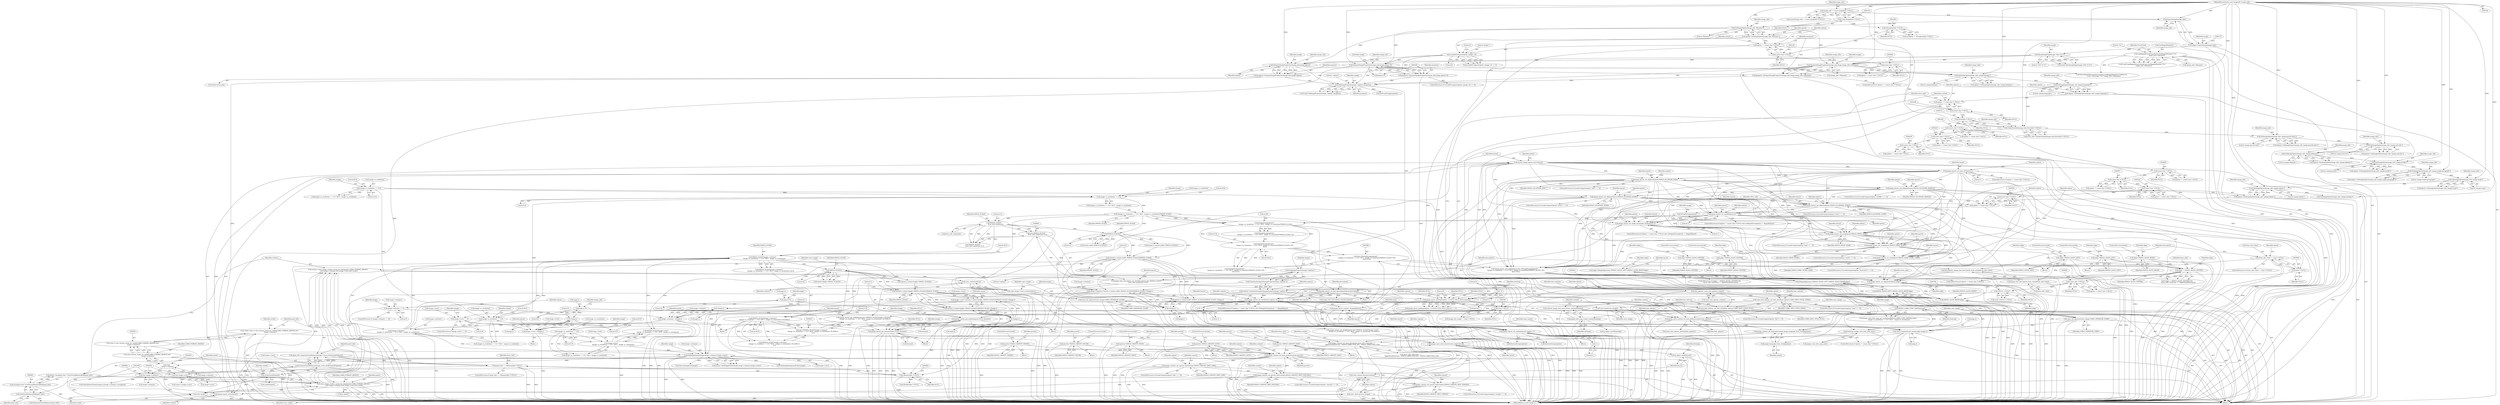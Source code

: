 digraph "0_ImageMagick_f6e9d0d9955e85bdd7540b251cd50d598dacc5e6_42@API" {
"1000984" [label="(Call,surface=cairo_image_surface_create_for_data(pixels,CAIRO_FORMAT_ARGB32,\n    (int) image->columns,(int) image->rows,(int) stride))"];
"1000986" [label="(Call,cairo_image_surface_create_for_data(pixels,CAIRO_FORMAT_ARGB32,\n    (int) image->columns,(int) image->rows,(int) stride))"];
"1000978" [label="(Call,pixels=(unsigned char *) GetVirtualMemoryBlob(pixel_info))"];
"1000980" [label="(Call,(unsigned char *) GetVirtualMemoryBlob(pixel_info))"];
"1000982" [label="(Call,GetVirtualMemoryBlob(pixel_info))"];
"1000961" [label="(Call,pixel_info == (MemoryInfo *) NULL)"];
"1000949" [label="(Call,pixel_info=AcquireVirtualMemory(image->rows,stride*sizeof(*pixels)))"];
"1000951" [label="(Call,AcquireVirtualMemory(image->rows,stride*sizeof(*pixels)))"];
"1000916" [label="(Call,SetImageExtent(image,image->columns,image->rows))"];
"1000238" [label="(Call,GetImageProperty(image,\"caption\"))"];
"1000227" [label="(Call,SetImageProperty(image,\"caption\",property))"];
"1000221" [label="(Call,InterpretImageProperties(image_info,image,option))"];
"1000185" [label="(Call,GetImageOption(image_info,\"filename\"))"];
"1000176" [label="(Call,AcquireImage(image_info))"];
"1000136" [label="(Call,image_info != (const ImageInfo *) NULL)"];
"1000110" [label="(MethodParameterIn,const ImageInfo *image_info)"];
"1000138" [label="(Call,(const ImageInfo *) NULL)"];
"1000180" [label="(Call,ResetImagePage(image,\"0x0+0+0\"))"];
"1000174" [label="(Call,image=AcquireImage(image_info))"];
"1000205" [label="(Call,LocaleNCompare(option,\"pango:\",6))"];
"1000189" [label="(Call,option == (const char *) NULL)"];
"1000183" [label="(Call,option=GetImageOption(image_info,\"filename\"))"];
"1000191" [label="(Call,(const char *) NULL)"];
"1000165" [label="(Call,(ExceptionInfo *) NULL)"];
"1000212" [label="(Call,InterpretImageProperties(image_info,image,option+6))"];
"1000196" [label="(Call,InterpretImageProperties(image_info,image,image_info->filename))"];
"1000155" [label="(Call,LogMagickEvent(TraceEvent,GetMagickModule(),\"%s\",\n      image_info->filename))"];
"1000194" [label="(Call,property=InterpretImageProperties(image_info,image,image_info->filename))"];
"1000210" [label="(Call,property=InterpretImageProperties(image_info,image,option+6))"];
"1000219" [label="(Call,property=InterpretImageProperties(image_info,image,option))"];
"1000782" [label="(Call,image->columns=(extent.x+extent.width+PANGO_SCALE/2)/PANGO_SCALE+2*page.x)"];
"1000787" [label="(Call,(extent.x+extent.width+PANGO_SCALE/2)/PANGO_SCALE)"];
"1000796" [label="(Call,PANGO_SCALE/2)"];
"1000671" [label="(Call,PANGO_SCALE*\n        draw_info->pointsize)"];
"1000576" [label="(Call,(image->x_resolution == 0.0 ? 90.0 : image->x_resolution)*PANGO_SCALE)"];
"1000578" [label="(Call,image->x_resolution == 0.0)"];
"1000248" [label="(Call,image->x_resolution == 0.0)"];
"1000800" [label="(Call,2*page.x)"];
"1000744" [label="(Call,page.x=0)"];
"1000825" [label="(Call,image->columns*\n        (image->x_resolution == 0.0 ? 90.0 : image->x_resolution))"];
"1000807" [label="(Call,image->columns-=2*page.x)"];
"1000811" [label="(Call,2*page.x)"];
"1000771" [label="(Call,image->columns == 0)"];
"1000830" [label="(Call,image->x_resolution == 0.0)"];
"1000897" [label="(Call,image->rows*\n         (image->y_resolution == 0.0 ? 90.0 : image->y_resolution))"];
"1000879" [label="(Call,image->rows-=2*page.y)"];
"1000883" [label="(Call,2*page.y)"];
"1000749" [label="(Call,page.y=0)"];
"1000843" [label="(Call,image->rows == 0)"];
"1000902" [label="(Call,image->y_resolution == 0.0)"];
"1000854" [label="(Call,image->rows=(extent.y+extent.height+PANGO_SCALE/2)/PANGO_SCALE+2*page.y)"];
"1000859" [label="(Call,(extent.y+extent.height+PANGO_SCALE/2)/PANGO_SCALE)"];
"1000868" [label="(Call,PANGO_SCALE/2)"];
"1000823" [label="(Call,PANGO_SCALE*image->columns*\n        (image->x_resolution == 0.0 ? 90.0 : image->x_resolution))"];
"1000872" [label="(Call,2*page.y)"];
"1000955" [label="(Call,stride*sizeof(*pixels))"];
"1000938" [label="(Call,stride=(size_t) cairo_format_stride_for_width(CAIRO_FORMAT_ARGB32,(int)\n    image->columns))"];
"1000940" [label="(Call,(size_t) cairo_format_stride_for_width(CAIRO_FORMAT_ARGB32,(int)\n    image->columns))"];
"1000942" [label="(Call,cairo_format_stride_for_width(CAIRO_FORMAT_ARGB32,(int)\n    image->columns))"];
"1000944" [label="(Call,(int)\n    image->columns)"];
"1000963" [label="(Call,(MemoryInfo *) NULL)"];
"1000849" [label="(Call,pango_layout_get_extents(layout,NULL,&extent))"];
"1000816" [label="(Call,pango_layout_set_width(layout,(int) ((PANGO_SCALE*image->columns*\n        (image->x_resolution == 0.0 ? 90.0 : image->x_resolution)+45.0)/90.0+\n        0.5)))"];
"1000742" [label="(Call,pango_layout_context_changed(layout))"];
"1000698" [label="(Call,pango_layout_set_text(layout,caption,-1))"];
"1000677" [label="(Call,pango_layout_set_font_description(layout,description))"];
"1000647" [label="(Call,pango_layout_set_alignment(layout,align))"];
"1000427" [label="(Call,pango_layout_set_auto_dir(layout,1))"];
"1000412" [label="(Call,layout=pango_layout_new(context))"];
"1000414" [label="(Call,pango_layout_new(context))"];
"1000391" [label="(Call,pango_context_set_gravity_hint(context,PANGO_GRAVITY_HINT_LINE))"];
"1000370" [label="(Call,pango_context_set_base_gravity(context,gravity))"];
"1000321" [label="(Call,pango_context_set_base_dir(context,draw_info->direction ==\n    RightToLeftDirection ? PANGO_DIRECTION_RTL : PANGO_DIRECTION_LTR))"];
"1000310" [label="(Call,pango_context_set_language(context,pango_language_from_string(option)))"];
"1000294" [label="(Call,pango_cairo_context_set_font_options(context,font_options))"];
"1000290" [label="(Call,context=pango_font_map_create_context(fontmap))"];
"1000292" [label="(Call,pango_font_map_create_context(fontmap))"];
"1000245" [label="(Call,PANGO_CAIRO_FONT_MAP(fontmap))"];
"1000241" [label="(Call,fontmap=pango_cairo_font_map_new())"];
"1000257" [label="(Call,font_options=cairo_font_options_create())"];
"1000287" [label="(Call,cairo_font_options_set_hint_style(font_options,CAIRO_HINT_STYLE_FULL))"];
"1000278" [label="(Call,cairo_font_options_set_hint_style(font_options,CAIRO_HINT_STYLE_NONE))"];
"1000312" [label="(Call,pango_language_from_string(option))"];
"1000305" [label="(Call,option != (const char *) NULL)"];
"1000299" [label="(Call,option=GetImageOption(image_info,\"pango:language\"))"];
"1000301" [label="(Call,GetImageOption(image_info,\"pango:language\"))"];
"1000262" [label="(Call,GetImageOption(image_info,\"pango:hinting\"))"];
"1000307" [label="(Call,(const char *) NULL)"];
"1000268" [label="(Call,(const char *) NULL)"];
"1000338" [label="(Call,gravity=PANGO_GRAVITY_NORTH)"];
"1000360" [label="(Call,gravity=PANGO_GRAVITY_SOUTH)"];
"1000346" [label="(Call,gravity=PANGO_GRAVITY_WEST)"];
"1000366" [label="(Call,gravity=PANGO_GRAVITY_AUTO)"];
"1000354" [label="(Call,gravity=PANGO_GRAVITY_EAST)"];
"1000400" [label="(Call,pango_context_set_gravity_hint(context,PANGO_GRAVITY_HINT_NATURAL))"];
"1000409" [label="(Call,pango_context_set_gravity_hint(context,PANGO_GRAVITY_HINT_STRONG))"];
"1000552" [label="(Call,pango_layout_set_wrap(layout,PANGO_WRAP_WORD_CHAR))"];
"1000513" [label="(Call,pango_layout_set_single_paragraph_mode(layout,1))"];
"1000466" [label="(Call,pango_layout_set_ellipsize(layout,PANGO_ELLIPSIZE_NONE))"];
"1000448" [label="(Call,pango_layout_set_ellipsize(layout,PANGO_ELLIPSIZE_END))"];
"1000457" [label="(Call,pango_layout_set_ellipsize(layout,PANGO_ELLIPSIZE_MIDDLE))"];
"1000475" [label="(Call,pango_layout_set_ellipsize(layout,PANGO_ELLIPSIZE_START))"];
"1000494" [label="(Call,pango_layout_set_justify(layout,1))"];
"1000543" [label="(Call,pango_layout_set_wrap(layout,PANGO_WRAP_WORD))"];
"1000534" [label="(Call,pango_layout_set_wrap(layout,PANGO_WRAP_CHAR))"];
"1000566" [label="(Call,pango_layout_set_indent(layout,(int) ((StringToLong(option)*\n      (image->x_resolution == 0.0 ? 90.0 : image->x_resolution)*PANGO_SCALE+45)/\n      90.0+0.5)))"];
"1000568" [label="(Call,(int) ((StringToLong(option)*\n      (image->x_resolution == 0.0 ? 90.0 : image->x_resolution)*PANGO_SCALE+45)/\n      90.0+0.5))"];
"1000571" [label="(Call,(StringToLong(option)*\n      (image->x_resolution == 0.0 ? 90.0 : image->x_resolution)*PANGO_SCALE+45)/\n      90.0)"];
"1000573" [label="(Call,StringToLong(option)*\n      (image->x_resolution == 0.0 ? 90.0 : image->x_resolution)*PANGO_SCALE)"];
"1000574" [label="(Call,StringToLong(option))"];
"1000561" [label="(Call,option != (const char *) NULL)"];
"1000555" [label="(Call,option=GetImageOption(image_info,\"pango:indent\"))"];
"1000557" [label="(Call,GetImageOption(image_info,\"pango:indent\"))"];
"1000518" [label="(Call,GetImageOption(image_info,\"pango:wrap\"))"];
"1000499" [label="(Call,GetImageOption(image_info,\"pango:single-paragraph\"))"];
"1000480" [label="(Call,GetImageOption(image_info,\"pango:justify\"))"];
"1000432" [label="(Call,GetImageOption(image_info,\"pango:ellipsize\"))"];
"1000418" [label="(Call,GetImageOption(image_info,\"pango:auto-dir\"))"];
"1000375" [label="(Call,GetImageOption(image_info,\"pango:gravity-hint\"))"];
"1000316" [label="(Call,CloneDrawInfo(image_info,(DrawInfo *) NULL))"];
"1000318" [label="(Call,(DrawInfo *) NULL)"];
"1000563" [label="(Call,(const char *) NULL)"];
"1000524" [label="(Call,(const char *) NULL)"];
"1000506" [label="(Call,(const char *) NULL)"];
"1000487" [label="(Call,(const char *) NULL)"];
"1000438" [label="(Call,(const char *) NULL)"];
"1000424" [label="(Call,(const char *) NULL)"];
"1000381" [label="(Call,(const char *) NULL)"];
"1000638" [label="(Call,align=(PangoAlignment) (PANGO_ALIGN_LEFT+PANGO_ALIGN_RIGHT-align))"];
"1000640" [label="(Call,(PangoAlignment) (PANGO_ALIGN_LEFT+PANGO_ALIGN_RIGHT-align))"];
"1000644" [label="(Call,PANGO_ALIGN_RIGHT-align)"];
"1000630" [label="(Call,align != PANGO_ALIGN_CENTER)"];
"1000597" [label="(Call,align=PANGO_ALIGN_CENTER)"];
"1000620" [label="(Call,align=PANGO_ALIGN_CENTER)"];
"1000607" [label="(Call,align=PANGO_ALIGN_LEFT)"];
"1000624" [label="(Call,align=PANGO_ALIGN_LEFT)"];
"1000602" [label="(Call,align=PANGO_ALIGN_RIGHT)"];
"1000666" [label="(Call,pango_font_description_set_size(description,(int) (PANGO_SCALE*\n        draw_info->pointsize+0.5)))"];
"1000660" [label="(Call,description=pango_font_description_from_string(draw_info->font))"];
"1000662" [label="(Call,pango_font_description_from_string(draw_info->font))"];
"1000651" [label="(Call,draw_info->font != (char *) NULL)"];
"1000655" [label="(Call,(char *) NULL)"];
"1000668" [label="(Call,(int) (PANGO_SCALE*\n        draw_info->pointsize+0.5))"];
"1000235" [label="(Call,caption=ConstantString(GetImageProperty(image,\"caption\")))"];
"1000237" [label="(Call,ConstantString(GetImageProperty(image,\"caption\")))"];
"1000701" [label="(Call,-1)"];
"1000737" [label="(Call,pango_layout_set_markup(layout,caption,-1))"];
"1000713" [label="(Call,pango_parse_markup(caption,-1,0,NULL,NULL,NULL,&error))"];
"1000715" [label="(Call,-1)"];
"1000708" [label="(Call,(GError *) NULL)"];
"1000691" [label="(Call,(const char *) NULL)"];
"1000740" [label="(Call,-1)"];
"1000818" [label="(Call,(int) ((PANGO_SCALE*image->columns*\n        (image->x_resolution == 0.0 ? 90.0 : image->x_resolution)+45.0)/90.0+\n        0.5))"];
"1000821" [label="(Call,(PANGO_SCALE*image->columns*\n        (image->x_resolution == 0.0 ? 90.0 : image->x_resolution)+45.0)/90.0)"];
"1000777" [label="(Call,pango_layout_get_extents(layout,NULL,&extent))"];
"1000759" [label="(Call,(char *) NULL)"];
"1000989" [label="(Call,(int) image->columns)"];
"1000994" [label="(Call,(int) image->rows)"];
"1000999" [label="(Call,(int) stride)"];
"1001004" [label="(Call,cairo_create(surface))"];
"1001002" [label="(Call,cairo_image=cairo_create(surface))"];
"1001006" [label="(Call,cairo_set_operator(cairo_image,CAIRO_OPERATOR_CLEAR))"];
"1001009" [label="(Call,cairo_paint(cairo_image))"];
"1001011" [label="(Call,cairo_set_operator(cairo_image,CAIRO_OPERATOR_OVER))"];
"1001014" [label="(Call,cairo_translate(cairo_image,page.x,page.y))"];
"1001022" [label="(Call,pango_cairo_show_layout(cairo_image,layout))"];
"1001025" [label="(Call,cairo_destroy(cairo_image))"];
"1001029" [label="(Call,g_object_unref(layout))"];
"1001027" [label="(Call,cairo_surface_destroy(surface))"];
"1000303" [label="(Literal,\"pango:language\")"];
"1000369" [label="(ControlStructure,break;)"];
"1000451" [label="(ControlStructure,if (LocaleCompare(option,\"middle\") == 0))"];
"1000219" [label="(Call,property=InterpretImageProperties(image_info,image,option))"];
"1000988" [label="(Identifier,CAIRO_FORMAT_ARGB32)"];
"1000978" [label="(Call,pixels=(unsigned char *) GetVirtualMemoryBlob(pixel_info))"];
"1000195" [label="(Identifier,property)"];
"1000305" [label="(Call,option != (const char *) NULL)"];
"1000632" [label="(Identifier,PANGO_ALIGN_CENTER)"];
"1000598" [label="(Identifier,align)"];
"1000433" [label="(Identifier,image_info)"];
"1000714" [label="(Identifier,caption)"];
"1000712" [label="(Call,pango_parse_markup(caption,-1,0,NULL,NULL,NULL,&error) == 0)"];
"1000397" [label="(Identifier,option)"];
"1000565" [label="(Identifier,NULL)"];
"1000960" [label="(ControlStructure,if (pixel_info == (MemoryInfo *) NULL))"];
"1000432" [label="(Call,GetImageOption(image_info,\"pango:ellipsize\"))"];
"1000943" [label="(Identifier,CAIRO_FORMAT_ARGB32)"];
"1000936" [label="(Call,DestroyImageList(image))"];
"1000495" [label="(Identifier,layout)"];
"1000417" [label="(Identifier,option)"];
"1000135" [label="(Call,assert(image_info != (const ImageInfo *) NULL))"];
"1000982" [label="(Call,GetVirtualMemoryBlob(pixel_info))"];
"1000868" [label="(Call,PANGO_SCALE/2)"];
"1000839" [label="(Literal,45.0)"];
"1000646" [label="(Identifier,align)"];
"1000676" [label="(Literal,0.5)"];
"1000824" [label="(Identifier,PANGO_SCALE)"];
"1000939" [label="(Identifier,stride)"];
"1000588" [label="(Literal,45)"];
"1000314" [label="(Call,draw_info=CloneDrawInfo(image_info,(DrawInfo *) NULL))"];
"1000738" [label="(Identifier,layout)"];
"1000746" [label="(Identifier,page)"];
"1001008" [label="(Identifier,CAIRO_OPERATOR_CLEAR)"];
"1000339" [label="(Identifier,gravity)"];
"1000587" [label="(Identifier,PANGO_SCALE)"];
"1000292" [label="(Call,pango_font_map_create_context(fontmap))"];
"1000567" [label="(Identifier,layout)"];
"1000312" [label="(Call,pango_language_from_string(option))"];
"1000657" [label="(Identifier,NULL)"];
"1000268" [label="(Call,(const char *) NULL)"];
"1000593" [label="(Identifier,draw_info)"];
"1000534" [label="(Call,pango_layout_set_wrap(layout,PANGO_WRAP_CHAR))"];
"1000536" [label="(Identifier,PANGO_WRAP_CHAR)"];
"1000307" [label="(Call,(const char *) NULL)"];
"1000494" [label="(Call,pango_layout_set_justify(layout,1))"];
"1000662" [label="(Call,pango_font_description_from_string(draw_info->font))"];
"1000843" [label="(Call,image->rows == 0)"];
"1000719" [label="(Identifier,NULL)"];
"1000830" [label="(Call,image->x_resolution == 0.0)"];
"1000365" [label="(Block,)"];
"1000623" [label="(ControlStructure,break;)"];
"1001013" [label="(Identifier,CAIRO_OPERATOR_OVER)"];
"1000968" [label="(Identifier,draw_info)"];
"1000197" [label="(Identifier,image_info)"];
"1000842" [label="(ControlStructure,if (image->rows == 0))"];
"1000545" [label="(Identifier,PANGO_WRAP_WORD)"];
"1001002" [label="(Call,cairo_image=cairo_create(surface))"];
"1000258" [label="(Identifier,font_options)"];
"1000573" [label="(Call,StringToLong(option)*\n      (image->x_resolution == 0.0 ? 90.0 : image->x_resolution)*PANGO_SCALE)"];
"1000316" [label="(Call,CloneDrawInfo(image_info,(DrawInfo *) NULL))"];
"1000165" [label="(Call,(ExceptionInfo *) NULL)"];
"1000311" [label="(Identifier,context)"];
"1000297" [label="(Call,cairo_font_options_destroy(font_options))"];
"1001005" [label="(Identifier,surface)"];
"1000401" [label="(Identifier,context)"];
"1000416" [label="(Call,option=GetImageOption(image_info,\"pango:auto-dir\"))"];
"1000881" [label="(Identifier,image)"];
"1000393" [label="(Identifier,PANGO_GRAVITY_HINT_LINE)"];
"1000723" [label="(Literal,0)"];
"1000430" [label="(Call,option=GetImageOption(image_info,\"pango:ellipsize\"))"];
"1001023" [label="(Identifier,cairo_image)"];
"1000289" [label="(Identifier,CAIRO_HINT_STYLE_FULL)"];
"1001014" [label="(Call,cairo_translate(cairo_image,page.x,page.y))"];
"1000849" [label="(Call,pango_layout_get_extents(layout,NULL,&extent))"];
"1000412" [label="(Call,layout=pango_layout_new(context))"];
"1000345" [label="(Block,)"];
"1000450" [label="(Identifier,PANGO_ELLIPSIZE_END)"];
"1000415" [label="(Identifier,context)"];
"1000295" [label="(Identifier,context)"];
"1000347" [label="(Identifier,gravity)"];
"1000956" [label="(Identifier,stride)"];
"1000381" [label="(Call,(const char *) NULL)"];
"1000554" [label="(Identifier,PANGO_WRAP_WORD_CHAR)"];
"1000973" [label="(Call,DestroyString(caption))"];
"1000205" [label="(Call,LocaleNCompare(option,\"pango:\",6))"];
"1000801" [label="(Literal,2)"];
"1000320" [label="(Identifier,NULL)"];
"1000556" [label="(Identifier,option)"];
"1000304" [label="(ControlStructure,if (option != (const char *) NULL))"];
"1000568" [label="(Call,(int) ((StringToLong(option)*\n      (image->x_resolution == 0.0 ? 90.0 : image->x_resolution)*PANGO_SCALE+45)/\n      90.0+0.5))"];
"1000660" [label="(Call,description=pango_font_description_from_string(draw_info->font))"];
"1000888" [label="(Call,pango_layout_set_height(layout,(int) ((PANGO_SCALE*image->rows*\n         (image->y_resolution == 0.0 ? 90.0 : image->y_resolution)+45.0)/90.0+\n         0.5)))"];
"1000227" [label="(Call,SetImageProperty(image,\"caption\",property))"];
"1000411" [label="(Identifier,PANGO_GRAVITY_HINT_STRONG)"];
"1000313" [label="(Identifier,option)"];
"1000429" [label="(Literal,1)"];
"1000306" [label="(Identifier,option)"];
"1000348" [label="(Identifier,PANGO_GRAVITY_WEST)"];
"1000209" [label="(Literal,0)"];
"1000204" [label="(Call,LocaleNCompare(option,\"pango:\",6) == 0)"];
"1000914" [label="(Call,status=SetImageExtent(image,image->columns,image->rows))"];
"1000520" [label="(Literal,\"pango:wrap\")"];
"1000174" [label="(Call,image=AcquireImage(image_info))"];
"1000983" [label="(Identifier,pixel_info)"];
"1000206" [label="(Identifier,option)"];
"1000310" [label="(Call,pango_context_set_language(context,pango_language_from_string(option)))"];
"1000522" [label="(Call,option != (const char *) NULL)"];
"1000293" [label="(Identifier,fontmap)"];
"1000188" [label="(ControlStructure,if (option == (const char *) NULL))"];
"1000247" [label="(Call,image->x_resolution == 0.0 ? 90.0 : image->x_resolution)"];
"1000860" [label="(Call,extent.y+extent.height+PANGO_SCALE/2)"];
"1000743" [label="(Identifier,layout)"];
"1000110" [label="(MethodParameterIn,const ImageInfo *image_info)"];
"1000501" [label="(Literal,\"pango:single-paragraph\")"];
"1000741" [label="(Literal,1)"];
"1000391" [label="(Call,pango_context_set_gravity_hint(context,PANGO_GRAVITY_HINT_LINE))"];
"1000246" [label="(Identifier,fontmap)"];
"1001032" [label="(Identifier,fontmap)"];
"1000385" [label="(ControlStructure,if (LocaleCompare(option,\"line\") == 0))"];
"1001001" [label="(Identifier,stride)"];
"1000985" [label="(Identifier,surface)"];
"1000210" [label="(Call,property=InterpretImageProperties(image_info,image,option+6))"];
"1000434" [label="(Literal,\"pango:ellipsize\")"];
"1000571" [label="(Call,(StringToLong(option)*\n      (image->x_resolution == 0.0 ? 90.0 : image->x_resolution)*PANGO_SCALE+45)/\n      90.0)"];
"1000321" [label="(Call,pango_context_set_base_dir(context,draw_info->direction ==\n    RightToLeftDirection ? PANGO_DIRECTION_RTL : PANGO_DIRECTION_LTR))"];
"1000544" [label="(Identifier,layout)"];
"1000589" [label="(Literal,90.0)"];
"1000508" [label="(Identifier,NULL)"];
"1001003" [label="(Identifier,cairo_image)"];
"1000820" [label="(Call,(PANGO_SCALE*image->columns*\n        (image->x_resolution == 0.0 ? 90.0 : image->x_resolution)+45.0)/90.0+\n        0.5)"];
"1000112" [label="(Block,)"];
"1000950" [label="(Identifier,pixel_info)"];
"1000376" [label="(Identifier,image_info)"];
"1000207" [label="(Literal,\"pango:\")"];
"1000136" [label="(Call,image_info != (const ImageInfo *) NULL)"];
"1000610" [label="(ControlStructure,break;)"];
"1000625" [label="(Identifier,align)"];
"1000266" [label="(Call,option != (const char *) NULL)"];
"1000317" [label="(Identifier,image_info)"];
"1000621" [label="(Identifier,align)"];
"1000949" [label="(Call,pixel_info=AcquireVirtualMemory(image->rows,stride*sizeof(*pixels)))"];
"1000500" [label="(Identifier,image_info)"];
"1000582" [label="(Literal,0.0)"];
"1000704" [label="(Block,)"];
"1000362" [label="(Identifier,PANGO_GRAVITY_SOUTH)"];
"1000889" [label="(Identifier,layout)"];
"1000287" [label="(Call,cairo_font_options_set_hint_style(font_options,CAIRO_HINT_STYLE_FULL))"];
"1000626" [label="(Identifier,PANGO_ALIGN_LEFT)"];
"1000181" [label="(Identifier,image)"];
"1000851" [label="(Identifier,NULL)"];
"1000482" [label="(Literal,\"pango:justify\")"];
"1000185" [label="(Call,GetImageOption(image_info,\"filename\"))"];
"1000489" [label="(Identifier,NULL)"];
"1000264" [label="(Literal,\"pango:hinting\")"];
"1001031" [label="(Call,g_object_unref(fontmap))"];
"1000576" [label="(Call,(image->x_resolution == 0.0 ? 90.0 : image->x_resolution)*PANGO_SCALE)"];
"1000479" [label="(Identifier,option)"];
"1000821" [label="(Call,(PANGO_SCALE*image->columns*\n        (image->x_resolution == 0.0 ? 90.0 : image->x_resolution)+45.0)/90.0)"];
"1000879" [label="(Call,image->rows-=2*page.y)"];
"1000240" [label="(Literal,\"caption\")"];
"1000239" [label="(Identifier,image)"];
"1000783" [label="(Call,image->columns)"];
"1000844" [label="(Call,image->rows)"];
"1000513" [label="(Call,pango_layout_set_single_paragraph_mode(layout,1))"];
"1000869" [label="(Identifier,PANGO_SCALE)"];
"1000679" [label="(Identifier,description)"];
"1000353" [label="(Block,)"];
"1000755" [label="(Call,image_info->page != (char *) NULL)"];
"1000782" [label="(Call,image->columns=(extent.x+extent.width+PANGO_SCALE/2)/PANGO_SCALE+2*page.x)"];
"1000191" [label="(Call,(const char *) NULL)"];
"1000816" [label="(Call,pango_layout_set_width(layout,(int) ((PANGO_SCALE*image->columns*\n        (image->x_resolution == 0.0 ? 90.0 : image->x_resolution)+45.0)/90.0+\n        0.5)))"];
"1000448" [label="(Call,pango_layout_set_ellipsize(layout,PANGO_ELLIPSIZE_END))"];
"1000603" [label="(Identifier,align)"];
"1000524" [label="(Call,(const char *) NULL)"];
"1000187" [label="(Literal,\"filename\")"];
"1001004" [label="(Call,cairo_create(surface))"];
"1000578" [label="(Call,image->x_resolution == 0.0)"];
"1000715" [label="(Call,-1)"];
"1000537" [label="(ControlStructure,if (LocaleCompare(option,\"word\") == 0))"];
"1000944" [label="(Call,(int)\n    image->columns)"];
"1000480" [label="(Call,GetImageOption(image_info,\"pango:justify\"))"];
"1000214" [label="(Identifier,image)"];
"1000640" [label="(Call,(PangoAlignment) (PANGO_ALIGN_LEFT+PANGO_ALIGN_RIGHT-align))"];
"1000642" [label="(Call,PANGO_ALIGN_LEFT+PANGO_ALIGN_RIGHT-align)"];
"1000270" [label="(Identifier,NULL)"];
"1000918" [label="(Call,image->columns)"];
"1000155" [label="(Call,LogMagickEvent(TraceEvent,GetMagickModule(),\"%s\",\n      image_info->filename))"];
"1000585" [label="(Identifier,image)"];
"1000608" [label="(Identifier,align)"];
"1000190" [label="(Identifier,option)"];
"1000349" [label="(ControlStructure,break;)"];
"1001025" [label="(Call,cairo_destroy(cairo_image))"];
"1000279" [label="(Identifier,font_options)"];
"1001213" [label="(MethodReturn,static Image *)"];
"1000638" [label="(Call,align=(PangoAlignment) (PANGO_ALIGN_LEFT+PANGO_ALIGN_RIGHT-align))"];
"1000563" [label="(Call,(const char *) NULL)"];
"1000831" [label="(Call,image->x_resolution)"];
"1000885" [label="(Call,page.y)"];
"1000962" [label="(Identifier,pixel_info)"];
"1000955" [label="(Call,stride*sizeof(*pixels))"];
"1000460" [label="(ControlStructure,if (LocaleCompare(option,\"none\") == 0))"];
"1000772" [label="(Call,image->columns)"];
"1000826" [label="(Call,image->columns)"];
"1000553" [label="(Identifier,layout)"];
"1000670" [label="(Call,PANGO_SCALE*\n        draw_info->pointsize+0.5)"];
"1000994" [label="(Call,(int) image->rows)"];
"1001035" [label="(Call,SetImageBackgroundColor(image))"];
"1001010" [label="(Identifier,cairo_image)"];
"1000579" [label="(Call,image->x_resolution)"];
"1000678" [label="(Identifier,layout)"];
"1000186" [label="(Identifier,image_info)"];
"1000847" [label="(Literal,0)"];
"1000698" [label="(Call,pango_layout_set_text(layout,caption,-1))"];
"1000337" [label="(Block,)"];
"1000383" [label="(Identifier,NULL)"];
"1000996" [label="(Call,image->rows)"];
"1001026" [label="(Identifier,cairo_image)"];
"1000561" [label="(Call,option != (const char *) NULL)"];
"1000224" [label="(Identifier,option)"];
"1000410" [label="(Identifier,context)"];
"1000180" [label="(Call,ResetImagePage(image,\"0x0+0+0\"))"];
"1000737" [label="(Call,pango_layout_set_markup(layout,caption,-1))"];
"1000562" [label="(Identifier,option)"];
"1000812" [label="(Literal,2)"];
"1000901" [label="(Call,image->y_resolution == 0.0 ? 90.0 : image->y_resolution)"];
"1000797" [label="(Identifier,PANGO_SCALE)"];
"1000987" [label="(Identifier,pixels)"];
"1000372" [label="(Identifier,gravity)"];
"1000575" [label="(Identifier,option)"];
"1000999" [label="(Call,(int) stride)"];
"1000159" [label="(Call,image_info->filename)"];
"1000245" [label="(Call,PANGO_CAIRO_FONT_MAP(fontmap))"];
"1000807" [label="(Call,image->columns-=2*page.x)"];
"1000916" [label="(Call,SetImageExtent(image,image->columns,image->rows))"];
"1000609" [label="(Identifier,PANGO_ALIGN_LEFT)"];
"1000485" [label="(Call,option != (const char *) NULL)"];
"1000871" [label="(Identifier,PANGO_SCALE)"];
"1000837" [label="(Identifier,image)"];
"1000422" [label="(Call,option != (const char *) NULL)"];
"1000253" [label="(Literal,90.0)"];
"1000229" [label="(Literal,\"caption\")"];
"1000262" [label="(Call,GetImageOption(image_info,\"pango:hinting\"))"];
"1000809" [label="(Identifier,image)"];
"1000716" [label="(Literal,1)"];
"1000726" [label="(Call,ThrowMagickException(exception,GetMagickModule(),CoderError,\n          error->message,\"`%s'\",image_info->filename))"];
"1000238" [label="(Call,GetImageProperty(image,\"caption\"))"];
"1000700" [label="(Identifier,caption)"];
"1000370" [label="(Call,pango_context_set_base_gravity(context,gravity))"];
"1000856" [label="(Identifier,image)"];
"1000602" [label="(Call,align=PANGO_ALIGN_RIGHT)"];
"1000476" [label="(Identifier,layout)"];
"1000806" [label="(Block,)"];
"1000583" [label="(Literal,90.0)"];
"1000502" [label="(ControlStructure,if ((option != (const char *) NULL) && (IsMagickTrue(option) != MagickFalse)))"];
"1000196" [label="(Call,InterpretImageProperties(image_info,image,image_info->filename))"];
"1000290" [label="(Call,context=pango_font_map_create_context(fontmap))"];
"1000249" [label="(Call,image->x_resolution)"];
"1000858" [label="(Call,(extent.y+extent.height+PANGO_SCALE/2)/PANGO_SCALE+2*page.y)"];
"1001019" [label="(Call,page.y)"];
"1000250" [label="(Identifier,image)"];
"1000577" [label="(Call,image->x_resolution == 0.0 ? 90.0 : image->x_resolution)"];
"1000780" [label="(Call,&extent)"];
"1000777" [label="(Call,pango_layout_get_extents(layout,NULL,&extent))"];
"1000184" [label="(Identifier,option)"];
"1000884" [label="(Literal,2)"];
"1000360" [label="(Call,gravity=PANGO_GRAVITY_SOUTH)"];
"1000979" [label="(Identifier,pixels)"];
"1000961" [label="(Call,pixel_info == (MemoryInfo *) NULL)"];
"1000991" [label="(Call,image->columns)"];
"1000463" [label="(Identifier,option)"];
"1000223" [label="(Identifier,image)"];
"1000428" [label="(Identifier,layout)"];
"1000158" [label="(Literal,\"%s\")"];
"1000740" [label="(Call,-1)"];
"1000235" [label="(Call,caption=ConstantString(GetImageProperty(image,\"caption\")))"];
"1000745" [label="(Call,page.x)"];
"1000859" [label="(Call,(extent.y+extent.height+PANGO_SCALE/2)/PANGO_SCALE)"];
"1000702" [label="(Literal,1)"];
"1000627" [label="(ControlStructure,break;)"];
"1000570" [label="(Call,(StringToLong(option)*\n      (image->x_resolution == 0.0 ? 90.0 : image->x_resolution)*PANGO_SCALE+45)/\n      90.0+0.5)"];
"1001006" [label="(Call,cairo_set_operator(cairo_image,CAIRO_OPERATOR_CLEAR))"];
"1000580" [label="(Identifier,image)"];
"1000874" [label="(Call,page.y)"];
"1000357" [label="(ControlStructure,break;)"];
"1000418" [label="(Call,GetImageOption(image_info,\"pango:auto-dir\"))"];
"1000475" [label="(Call,pango_layout_set_ellipsize(layout,PANGO_ELLIPSIZE_START))"];
"1000363" [label="(ControlStructure,break;)"];
"1000374" [label="(Identifier,option)"];
"1000178" [label="(Call,(void) ResetImagePage(image,\"0x0+0+0\"))"];
"1000519" [label="(Identifier,image_info)"];
"1000644" [label="(Call,PANGO_ALIGN_RIGHT-align)"];
"1000163" [label="(Call,exception != (ExceptionInfo *) NULL)"];
"1001208" [label="(Call,DestroyString(caption))"];
"1000902" [label="(Call,image->y_resolution == 0.0)"];
"1000280" [label="(Identifier,CAIRO_HINT_STYLE_NONE)"];
"1000706" [label="(Call,error=(GError *) NULL)"];
"1000677" [label="(Call,pango_layout_set_font_description(layout,description))"];
"1000612" [label="(Block,)"];
"1000153" [label="(Call,(void) LogMagickEvent(TraceEvent,GetMagickModule(),\"%s\",\n      image_info->filename))"];
"1000855" [label="(Call,image->rows)"];
"1000921" [label="(Call,image->rows)"];
"1000951" [label="(Call,AcquireVirtualMemory(image->rows,stride*sizeof(*pixels)))"];
"1000301" [label="(Call,GetImageOption(image_info,\"pango:language\"))"];
"1000414" [label="(Call,pango_layout_new(context))"];
"1000799" [label="(Identifier,PANGO_SCALE)"];
"1000648" [label="(Identifier,layout)"];
"1000748" [label="(Literal,0)"];
"1000742" [label="(Call,pango_layout_context_changed(layout))"];
"1000213" [label="(Identifier,image_info)"];
"1000666" [label="(Call,pango_font_description_set_size(description,(int) (PANGO_SCALE*\n        draw_info->pointsize+0.5)))"];
"1000691" [label="(Call,(const char *) NULL)"];
"1000701" [label="(Call,-1)"];
"1000504" [label="(Call,option != (const char *) NULL)"];
"1000652" [label="(Call,draw_info->font)"];
"1001024" [label="(Identifier,layout)"];
"1000499" [label="(Call,GetImageOption(image_info,\"pango:single-paragraph\"))"];
"1000193" [label="(Identifier,NULL)"];
"1000356" [label="(Identifier,PANGO_GRAVITY_EAST)"];
"1000436" [label="(Call,option != (const char *) NULL)"];
"1000628" [label="(ControlStructure,if ((align != PANGO_ALIGN_CENTER) &&\n      (draw_info->direction == RightToLeftDirection)))"];
"1000693" [label="(Identifier,NULL)"];
"1000840" [label="(Literal,90.0)"];
"1000481" [label="(Identifier,image_info)"];
"1000986" [label="(Call,cairo_image_surface_create_for_data(pixels,CAIRO_FORMAT_ARGB32,\n    (int) image->columns,(int) image->rows,(int) stride))"];
"1001011" [label="(Call,cairo_set_operator(cairo_image,CAIRO_OPERATOR_OVER))"];
"1000811" [label="(Call,2*page.x)"];
"1000757" [label="(Identifier,image_info)"];
"1000653" [label="(Identifier,draw_info)"];
"1000261" [label="(Identifier,option)"];
"1000759" [label="(Call,(char *) NULL)"];
"1000897" [label="(Call,image->rows*\n         (image->y_resolution == 0.0 ? 90.0 : image->y_resolution))"];
"1000354" [label="(Call,gravity=PANGO_GRAVITY_EAST)"];
"1000498" [label="(Identifier,option)"];
"1000281" [label="(ControlStructure,if (LocaleCompare(option,\"full\") != 0))"];
"1000478" [label="(Call,option=GetImageOption(image_info,\"pango:justify\"))"];
"1000667" [label="(Identifier,description)"];
"1000457" [label="(Call,pango_layout_set_ellipsize(layout,PANGO_ELLIPSIZE_MIDDLE))"];
"1001200" [label="(Call,RelinquishVirtualMemory(pixel_info))"];
"1000784" [label="(Identifier,image)"];
"1000558" [label="(Identifier,image_info)"];
"1000203" [label="(ControlStructure,if (LocaleNCompare(option,\"pango:\",6) == 0))"];
"1000449" [label="(Identifier,layout)"];
"1000176" [label="(Call,AcquireImage(image_info))"];
"1000834" [label="(Literal,0.0)"];
"1000243" [label="(Call,pango_cairo_font_map_new())"];
"1000883" [label="(Call,2*page.y)"];
"1000236" [label="(Identifier,caption)"];
"1000252" [label="(Literal,0.0)"];
"1000341" [label="(ControlStructure,break;)"];
"1000377" [label="(Literal,\"pango:gravity-hint\")"];
"1000516" [label="(Call,option=GetImageOption(image_info,\"pango:wrap\"))"];
"1000770" [label="(ControlStructure,if (image->columns == 0))"];
"1000850" [label="(Identifier,layout)"];
"1001030" [label="(Identifier,layout)"];
"1000940" [label="(Call,(size_t) cairo_format_stride_for_width(CAIRO_FORMAT_ARGB32,(int)\n    image->columns))"];
"1000771" [label="(Call,image->columns == 0)"];
"1000346" [label="(Call,gravity=PANGO_GRAVITY_WEST)"];
"1000419" [label="(Identifier,image_info)"];
"1000198" [label="(Identifier,image)"];
"1000421" [label="(ControlStructure,if (option != (const char *) NULL))"];
"1000272" [label="(ControlStructure,if (LocaleCompare(option,\"none\") != 0))"];
"1000228" [label="(Identifier,image)"];
"1000182" [label="(Literal,\"0x0+0+0\")"];
"1000156" [label="(Identifier,TraceEvent)"];
"1000260" [label="(Call,option=GetImageOption(image_info,\"pango:hinting\"))"];
"1000699" [label="(Identifier,layout)"];
"1000296" [label="(Identifier,font_options)"];
"1000543" [label="(Call,pango_layout_set_wrap(layout,PANGO_WRAP_WORD))"];
"1000779" [label="(Identifier,NULL)"];
"1000630" [label="(Call,align != PANGO_ALIGN_CENTER)"];
"1000244" [label="(Call,pango_cairo_font_map_set_resolution(PANGO_CAIRO_FONT_MAP(fontmap),\n    image->x_resolution == 0.0 ? 90.0 : image->x_resolution))"];
"1000786" [label="(Call,(extent.x+extent.width+PANGO_SCALE/2)/PANGO_SCALE+2*page.x)"];
"1000798" [label="(Literal,2)"];
"1000175" [label="(Identifier,image)"];
"1000817" [label="(Identifier,layout)"];
"1000872" [label="(Call,2*page.y)"];
"1000680" [label="(Call,pango_font_description_free(description))"];
"1000257" [label="(Call,font_options=cairo_font_options_create())"];
"1000242" [label="(Identifier,fontmap)"];
"1000442" [label="(ControlStructure,if (LocaleCompare(option,\"end\") == 0))"];
"1000708" [label="(Call,(GError *) NULL)"];
"1000631" [label="(Identifier,align)"];
"1000647" [label="(Call,pango_layout_set_alignment(layout,align))"];
"1000288" [label="(Identifier,font_options)"];
"1000629" [label="(Call,(align != PANGO_ALIGN_CENTER) &&\n      (draw_info->direction == RightToLeftDirection))"];
"1000909" [label="(Identifier,image)"];
"1000302" [label="(Identifier,image_info)"];
"1000600" [label="(ControlStructure,break;)"];
"1000366" [label="(Call,gravity=PANGO_GRAVITY_AUTO)"];
"1000157" [label="(Call,GetMagickModule())"];
"1000835" [label="(Literal,90.0)"];
"1000906" [label="(Literal,0.0)"];
"1000426" [label="(Identifier,NULL)"];
"1000438" [label="(Call,(const char *) NULL)"];
"1000230" [label="(Identifier,property)"];
"1001046" [label="(Call,(ssize_t) image->rows)"];
"1000907" [label="(Literal,90.0)"];
"1000392" [label="(Identifier,context)"];
"1000540" [label="(Identifier,option)"];
"1000375" [label="(Call,GetImageOption(image_info,\"pango:gravity-hint\"))"];
"1000718" [label="(Identifier,NULL)"];
"1000403" [label="(ControlStructure,if (LocaleCompare(option,\"strong\") == 0))"];
"1000440" [label="(Identifier,NULL)"];
"1001009" [label="(Call,cairo_paint(cairo_image))"];
"1000989" [label="(Call,(int) image->columns)"];
"1001012" [label="(Identifier,cairo_image)"];
"1000604" [label="(Identifier,PANGO_ALIGN_RIGHT)"];
"1000555" [label="(Call,option=GetImageOption(image_info,\"pango:indent\"))"];
"1000467" [label="(Identifier,layout)"];
"1000233" [label="(Call,DestroyString(property))"];
"1000402" [label="(Identifier,PANGO_GRAVITY_HINT_NATURAL)"];
"1000333" [label="(Identifier,draw_info)"];
"1000199" [label="(Call,image_info->filename)"];
"1000309" [label="(Identifier,NULL)"];
"1000751" [label="(Identifier,page)"];
"1000373" [label="(Call,option=GetImageOption(image_info,\"pango:gravity-hint\"))"];
"1000903" [label="(Call,image->y_resolution)"];
"1000825" [label="(Call,image->columns*\n        (image->x_resolution == 0.0 ? 90.0 : image->x_resolution))"];
"1000841" [label="(Literal,0.5)"];
"1000557" [label="(Call,GetImageOption(image_info,\"pango:indent\"))"];
"1000468" [label="(Identifier,PANGO_ELLIPSIZE_NONE)"];
"1000406" [label="(Identifier,option)"];
"1000873" [label="(Literal,2)"];
"1000620" [label="(Call,align=PANGO_ALIGN_CENTER)"];
"1000263" [label="(Identifier,image_info)"];
"1000298" [label="(Identifier,font_options)"];
"1000739" [label="(Identifier,caption)"];
"1000775" [label="(Literal,0)"];
"1000291" [label="(Identifier,context)"];
"1000340" [label="(Identifier,PANGO_GRAVITY_NORTH)"];
"1000848" [label="(Block,)"];
"1000574" [label="(Call,StringToLong(option))"];
"1000619" [label="(Block,)"];
"1000639" [label="(Identifier,align)"];
"1000355" [label="(Identifier,gravity)"];
"1000683" [label="(Identifier,option)"];
"1001028" [label="(Identifier,surface)"];
"1000829" [label="(Call,image->x_resolution == 0.0 ? 90.0 : image->x_resolution)"];
"1000917" [label="(Identifier,image)"];
"1000431" [label="(Identifier,option)"];
"1000854" [label="(Call,image->rows=(extent.y+extent.height+PANGO_SCALE/2)/PANGO_SCALE+2*page.y)"];
"1000546" [label="(ControlStructure,if (LocaleCompare(option,\"word-char\") == 0))"];
"1000528" [label="(ControlStructure,if (LocaleCompare(option,\"char\") == 0))"];
"1000635" [label="(Identifier,draw_info)"];
"1000963" [label="(Call,(MemoryInfo *) NULL)"];
"1000259" [label="(Call,cairo_font_options_create())"];
"1000671" [label="(Call,PANGO_SCALE*\n        draw_info->pointsize)"];
"1000517" [label="(Identifier,option)"];
"1000496" [label="(Literal,1)"];
"1000813" [label="(Call,page.x)"];
"1000371" [label="(Identifier,context)"];
"1000400" [label="(Call,pango_context_set_gravity_hint(context,PANGO_GRAVITY_HINT_NATURAL))"];
"1000792" [label="(Call,extent.width+PANGO_SCALE/2)"];
"1000721" [label="(Call,&error)"];
"1000870" [label="(Literal,2)"];
"1000710" [label="(Identifier,NULL)"];
"1000898" [label="(Call,image->rows)"];
"1000420" [label="(Literal,\"pango:auto-dir\")"];
"1000458" [label="(Identifier,layout)"];
"1000952" [label="(Call,image->rows)"];
"1000278" [label="(Call,cairo_font_options_set_hint_style(font_options,CAIRO_HINT_STYLE_NONE))"];
"1000222" [label="(Identifier,image_info)"];
"1000466" [label="(Call,pango_layout_set_ellipsize(layout,PANGO_ELLIPSIZE_NONE))"];
"1000572" [label="(Call,StringToLong(option)*\n      (image->x_resolution == 0.0 ? 90.0 : image->x_resolution)*PANGO_SCALE+45)"];
"1000315" [label="(Identifier,draw_info)"];
"1001070" [label="(Call,(PixelPacket *) NULL)"];
"1000515" [label="(Literal,1)"];
"1000980" [label="(Call,(unsigned char *) GetVirtualMemoryBlob(pixel_info))"];
"1000713" [label="(Call,pango_parse_markup(caption,-1,0,NULL,NULL,NULL,&error))"];
"1000220" [label="(Identifier,property)"];
"1000689" [label="(Call,option != (const char *) NULL)"];
"1000483" [label="(ControlStructure,if ((option != (const char *) NULL) && (IsMagickTrue(option) != MagickFalse)))"];
"1000776" [label="(Block,)"];
"1000845" [label="(Identifier,image)"];
"1000599" [label="(Identifier,PANGO_ALIGN_CENTER)"];
"1000984" [label="(Call,surface=cairo_image_surface_create_for_data(pixels,CAIRO_FORMAT_ARGB32,\n    (int) image->columns,(int) image->rows,(int) stride))"];
"1001058" [label="(Call,GetAuthenticPixels(image,0,y,image->columns,1,exception))"];
"1000322" [label="(Identifier,context)"];
"1000140" [label="(Identifier,NULL)"];
"1000658" [label="(Block,)"];
"1000506" [label="(Call,(const char *) NULL)"];
"1000318" [label="(Call,(DrawInfo *) NULL)"];
"1000241" [label="(Call,fontmap=pango_cairo_font_map_new())"];
"1000864" [label="(Call,extent.height+PANGO_SCALE/2)"];
"1000750" [label="(Call,page.y)"];
"1000487" [label="(Call,(const char *) NULL)"];
"1000189" [label="(Call,option == (const char *) NULL)"];
"1000300" [label="(Identifier,option)"];
"1000687" [label="(ControlStructure,if ((option != (const char *) NULL) && (IsMagickTrue(option) == MagickFalse)))"];
"1000518" [label="(Call,GetImageOption(image_info,\"pango:wrap\"))"];
"1000852" [label="(Call,&extent)"];
"1000427" [label="(Call,pango_layout_set_auto_dir(layout,1))"];
"1000761" [label="(Identifier,NULL)"];
"1000753" [label="(Literal,0)"];
"1000605" [label="(ControlStructure,break;)"];
"1000212" [label="(Call,InterpretImageProperties(image_info,image,option+6))"];
"1001037" [label="(Call,p=pixels)"];
"1000218" [label="(ControlStructure,else)"];
"1000965" [label="(Identifier,NULL)"];
"1000194" [label="(Call,property=InterpretImageProperties(image_info,image,image_info->filename))"];
"1001029" [label="(Call,g_object_unref(layout))"];
"1000215" [label="(Call,option+6)"];
"1001015" [label="(Identifier,cairo_image)"];
"1000559" [label="(Literal,\"pango:indent\")"];
"1000137" [label="(Identifier,image_info)"];
"1000590" [label="(Literal,0.5)"];
"1000684" [label="(Call,GetImageOption(image_info,\"pango:markup\"))"];
"1000649" [label="(Identifier,align)"];
"1000225" [label="(Call,(void) SetImageProperty(image,\"caption\",property))"];
"1000668" [label="(Call,(int) (PANGO_SCALE*\n        draw_info->pointsize+0.5))"];
"1001016" [label="(Call,page.x)"];
"1000796" [label="(Call,PANGO_SCALE/2)"];
"1000818" [label="(Call,(int) ((PANGO_SCALE*image->columns*\n        (image->x_resolution == 0.0 ? 90.0 : image->x_resolution)+45.0)/90.0+\n        0.5))"];
"1000409" [label="(Call,pango_context_set_gravity_hint(context,PANGO_GRAVITY_HINT_STRONG))"];
"1000595" [label="(Block,)"];
"1000672" [label="(Identifier,PANGO_SCALE)"];
"1000177" [label="(Identifier,image_info)"];
"1000248" [label="(Call,image->x_resolution == 0.0)"];
"1000661" [label="(Identifier,description)"];
"1000663" [label="(Call,draw_info->font)"];
"1000808" [label="(Call,image->columns)"];
"1000597" [label="(Call,align=PANGO_ALIGN_CENTER)"];
"1001007" [label="(Identifier,cairo_image)"];
"1000778" [label="(Identifier,layout)"];
"1000942" [label="(Call,cairo_format_stride_for_width(CAIRO_FORMAT_ARGB32,(int)\n    image->columns))"];
"1000645" [label="(Identifier,PANGO_ALIGN_RIGHT)"];
"1000822" [label="(Call,PANGO_SCALE*image->columns*\n        (image->x_resolution == 0.0 ? 90.0 : image->x_resolution)+45.0)"];
"1000323" [label="(Call,draw_info->direction ==\n    RightToLeftDirection ? PANGO_DIRECTION_RTL : PANGO_DIRECTION_LTR)"];
"1000368" [label="(Identifier,PANGO_GRAVITY_AUTO)"];
"1000497" [label="(Call,option=GetImageOption(image_info,\"pango:single-paragraph\"))"];
"1000607" [label="(Call,align=PANGO_ALIGN_LEFT)"];
"1000895" [label="(Call,PANGO_SCALE*image->rows*\n         (image->y_resolution == 0.0 ? 90.0 : image->y_resolution))"];
"1000359" [label="(Block,)"];
"1000454" [label="(Identifier,option)"];
"1000255" [label="(Identifier,image)"];
"1000788" [label="(Call,extent.x+extent.width+PANGO_SCALE/2)"];
"1000650" [label="(ControlStructure,if (draw_info->font != (char *) NULL))"];
"1000167" [label="(Identifier,NULL)"];
"1000800" [label="(Call,2*page.x)"];
"1000823" [label="(Call,PANGO_SCALE*image->columns*\n        (image->x_resolution == 0.0 ? 90.0 : image->x_resolution))"];
"1000361" [label="(Identifier,gravity)"];
"1000622" [label="(Identifier,PANGO_ALIGN_CENTER)"];
"1000673" [label="(Call,draw_info->pointsize)"];
"1000294" [label="(Call,pango_cairo_context_set_font_options(context,font_options))"];
"1000802" [label="(Call,page.x)"];
"1000878" [label="(Block,)"];
"1000624" [label="(Call,align=PANGO_ALIGN_LEFT)"];
"1000566" [label="(Call,pango_layout_set_indent(layout,(int) ((StringToLong(option)*\n      (image->x_resolution == 0.0 ? 90.0 : image->x_resolution)*PANGO_SCALE+45)/\n      90.0+0.5)))"];
"1000459" [label="(Identifier,PANGO_ELLIPSIZE_MIDDLE)"];
"1000535" [label="(Identifier,layout)"];
"1000514" [label="(Identifier,layout)"];
"1000744" [label="(Call,page.x=0)"];
"1000424" [label="(Call,(const char *) NULL)"];
"1000211" [label="(Identifier,property)"];
"1000367" [label="(Identifier,gravity)"];
"1000957" [label="(Call,sizeof(*pixels))"];
"1000284" [label="(Identifier,option)"];
"1000938" [label="(Call,stride=(size_t) cairo_format_stride_for_width(CAIRO_FORMAT_ARGB32,(int)\n    image->columns))"];
"1000655" [label="(Call,(char *) NULL)"];
"1000472" [label="(Identifier,option)"];
"1000946" [label="(Call,image->columns)"];
"1000299" [label="(Call,option=GetImageOption(image_info,\"pango:language\"))"];
"1000749" [label="(Call,page.y=0)"];
"1000413" [label="(Identifier,layout)"];
"1000720" [label="(Identifier,NULL)"];
"1000394" [label="(ControlStructure,if (LocaleCompare(option,\"natural\") == 0))"];
"1000549" [label="(Identifier,option)"];
"1000560" [label="(ControlStructure,if (option != (const char *) NULL))"];
"1000787" [label="(Call,(extent.x+extent.width+PANGO_SCALE/2)/PANGO_SCALE)"];
"1000221" [label="(Call,InterpretImageProperties(image_info,image,option))"];
"1000379" [label="(Call,option != (const char *) NULL)"];
"1000208" [label="(Literal,6)"];
"1000681" [label="(Identifier,description)"];
"1000552" [label="(Call,pango_layout_set_wrap(layout,PANGO_WRAP_WORD_CHAR))"];
"1000338" [label="(Call,gravity=PANGO_GRAVITY_NORTH)"];
"1001022" [label="(Call,pango_cairo_show_layout(cairo_image,layout))"];
"1000880" [label="(Call,image->rows)"];
"1000183" [label="(Call,option=GetImageOption(image_info,\"filename\"))"];
"1000237" [label="(Call,ConstantString(GetImageProperty(image,\"caption\")))"];
"1000138" [label="(Call,(const ImageInfo *) NULL)"];
"1000915" [label="(Identifier,status)"];
"1000469" [label="(ControlStructure,if (LocaleCompare(option,\"start\") == 0))"];
"1001027" [label="(Call,cairo_surface_destroy(surface))"];
"1000477" [label="(Identifier,PANGO_ELLIPSIZE_START)"];
"1000526" [label="(Identifier,NULL)"];
"1000717" [label="(Literal,0)"];
"1000651" [label="(Call,draw_info->font != (char *) NULL)"];
"1000984" -> "1000112"  [label="AST: "];
"1000984" -> "1000986"  [label="CFG: "];
"1000985" -> "1000984"  [label="AST: "];
"1000986" -> "1000984"  [label="AST: "];
"1001003" -> "1000984"  [label="CFG: "];
"1000984" -> "1001213"  [label="DDG: "];
"1000986" -> "1000984"  [label="DDG: "];
"1000986" -> "1000984"  [label="DDG: "];
"1000986" -> "1000984"  [label="DDG: "];
"1000986" -> "1000984"  [label="DDG: "];
"1000986" -> "1000984"  [label="DDG: "];
"1000984" -> "1001004"  [label="DDG: "];
"1000986" -> "1000999"  [label="CFG: "];
"1000987" -> "1000986"  [label="AST: "];
"1000988" -> "1000986"  [label="AST: "];
"1000989" -> "1000986"  [label="AST: "];
"1000994" -> "1000986"  [label="AST: "];
"1000999" -> "1000986"  [label="AST: "];
"1000986" -> "1001213"  [label="DDG: "];
"1000986" -> "1001213"  [label="DDG: "];
"1000986" -> "1001213"  [label="DDG: "];
"1000986" -> "1001213"  [label="DDG: "];
"1000978" -> "1000986"  [label="DDG: "];
"1000942" -> "1000986"  [label="DDG: "];
"1000989" -> "1000986"  [label="DDG: "];
"1000994" -> "1000986"  [label="DDG: "];
"1000999" -> "1000986"  [label="DDG: "];
"1000986" -> "1001037"  [label="DDG: "];
"1000978" -> "1000112"  [label="AST: "];
"1000978" -> "1000980"  [label="CFG: "];
"1000979" -> "1000978"  [label="AST: "];
"1000980" -> "1000978"  [label="AST: "];
"1000985" -> "1000978"  [label="CFG: "];
"1000978" -> "1001213"  [label="DDG: "];
"1000980" -> "1000978"  [label="DDG: "];
"1000980" -> "1000982"  [label="CFG: "];
"1000981" -> "1000980"  [label="AST: "];
"1000982" -> "1000980"  [label="AST: "];
"1000980" -> "1001213"  [label="DDG: "];
"1000982" -> "1000980"  [label="DDG: "];
"1000982" -> "1000983"  [label="CFG: "];
"1000983" -> "1000982"  [label="AST: "];
"1000961" -> "1000982"  [label="DDG: "];
"1000982" -> "1001200"  [label="DDG: "];
"1000961" -> "1000960"  [label="AST: "];
"1000961" -> "1000963"  [label="CFG: "];
"1000962" -> "1000961"  [label="AST: "];
"1000963" -> "1000961"  [label="AST: "];
"1000968" -> "1000961"  [label="CFG: "];
"1000979" -> "1000961"  [label="CFG: "];
"1000961" -> "1001213"  [label="DDG: "];
"1000961" -> "1001213"  [label="DDG: "];
"1000949" -> "1000961"  [label="DDG: "];
"1000963" -> "1000961"  [label="DDG: "];
"1000949" -> "1000112"  [label="AST: "];
"1000949" -> "1000951"  [label="CFG: "];
"1000950" -> "1000949"  [label="AST: "];
"1000951" -> "1000949"  [label="AST: "];
"1000962" -> "1000949"  [label="CFG: "];
"1000949" -> "1001213"  [label="DDG: "];
"1000951" -> "1000949"  [label="DDG: "];
"1000951" -> "1000949"  [label="DDG: "];
"1000951" -> "1000955"  [label="CFG: "];
"1000952" -> "1000951"  [label="AST: "];
"1000955" -> "1000951"  [label="AST: "];
"1000951" -> "1001213"  [label="DDG: "];
"1000916" -> "1000951"  [label="DDG: "];
"1000955" -> "1000951"  [label="DDG: "];
"1000951" -> "1000994"  [label="DDG: "];
"1000916" -> "1000914"  [label="AST: "];
"1000916" -> "1000921"  [label="CFG: "];
"1000917" -> "1000916"  [label="AST: "];
"1000918" -> "1000916"  [label="AST: "];
"1000921" -> "1000916"  [label="AST: "];
"1000914" -> "1000916"  [label="CFG: "];
"1000916" -> "1001213"  [label="DDG: "];
"1000916" -> "1001213"  [label="DDG: "];
"1000916" -> "1000914"  [label="DDG: "];
"1000916" -> "1000914"  [label="DDG: "];
"1000916" -> "1000914"  [label="DDG: "];
"1000238" -> "1000916"  [label="DDG: "];
"1000782" -> "1000916"  [label="DDG: "];
"1000825" -> "1000916"  [label="DDG: "];
"1000897" -> "1000916"  [label="DDG: "];
"1000854" -> "1000916"  [label="DDG: "];
"1000916" -> "1000936"  [label="DDG: "];
"1000916" -> "1000944"  [label="DDG: "];
"1000916" -> "1001035"  [label="DDG: "];
"1000238" -> "1000237"  [label="AST: "];
"1000238" -> "1000240"  [label="CFG: "];
"1000239" -> "1000238"  [label="AST: "];
"1000240" -> "1000238"  [label="AST: "];
"1000237" -> "1000238"  [label="CFG: "];
"1000238" -> "1000237"  [label="DDG: "];
"1000238" -> "1000237"  [label="DDG: "];
"1000227" -> "1000238"  [label="DDG: "];
"1000227" -> "1000225"  [label="AST: "];
"1000227" -> "1000230"  [label="CFG: "];
"1000228" -> "1000227"  [label="AST: "];
"1000229" -> "1000227"  [label="AST: "];
"1000230" -> "1000227"  [label="AST: "];
"1000225" -> "1000227"  [label="CFG: "];
"1000227" -> "1000225"  [label="DDG: "];
"1000227" -> "1000225"  [label="DDG: "];
"1000227" -> "1000225"  [label="DDG: "];
"1000221" -> "1000227"  [label="DDG: "];
"1000212" -> "1000227"  [label="DDG: "];
"1000196" -> "1000227"  [label="DDG: "];
"1000194" -> "1000227"  [label="DDG: "];
"1000210" -> "1000227"  [label="DDG: "];
"1000219" -> "1000227"  [label="DDG: "];
"1000227" -> "1000233"  [label="DDG: "];
"1000221" -> "1000219"  [label="AST: "];
"1000221" -> "1000224"  [label="CFG: "];
"1000222" -> "1000221"  [label="AST: "];
"1000223" -> "1000221"  [label="AST: "];
"1000224" -> "1000221"  [label="AST: "];
"1000219" -> "1000221"  [label="CFG: "];
"1000221" -> "1000219"  [label="DDG: "];
"1000221" -> "1000219"  [label="DDG: "];
"1000221" -> "1000219"  [label="DDG: "];
"1000185" -> "1000221"  [label="DDG: "];
"1000110" -> "1000221"  [label="DDG: "];
"1000180" -> "1000221"  [label="DDG: "];
"1000205" -> "1000221"  [label="DDG: "];
"1000221" -> "1000262"  [label="DDG: "];
"1000185" -> "1000183"  [label="AST: "];
"1000185" -> "1000187"  [label="CFG: "];
"1000186" -> "1000185"  [label="AST: "];
"1000187" -> "1000185"  [label="AST: "];
"1000183" -> "1000185"  [label="CFG: "];
"1000185" -> "1000183"  [label="DDG: "];
"1000185" -> "1000183"  [label="DDG: "];
"1000176" -> "1000185"  [label="DDG: "];
"1000110" -> "1000185"  [label="DDG: "];
"1000185" -> "1000196"  [label="DDG: "];
"1000185" -> "1000212"  [label="DDG: "];
"1000176" -> "1000174"  [label="AST: "];
"1000176" -> "1000177"  [label="CFG: "];
"1000177" -> "1000176"  [label="AST: "];
"1000174" -> "1000176"  [label="CFG: "];
"1000176" -> "1000174"  [label="DDG: "];
"1000136" -> "1000176"  [label="DDG: "];
"1000110" -> "1000176"  [label="DDG: "];
"1000136" -> "1000135"  [label="AST: "];
"1000136" -> "1000138"  [label="CFG: "];
"1000137" -> "1000136"  [label="AST: "];
"1000138" -> "1000136"  [label="AST: "];
"1000135" -> "1000136"  [label="CFG: "];
"1000136" -> "1001213"  [label="DDG: "];
"1000136" -> "1000135"  [label="DDG: "];
"1000136" -> "1000135"  [label="DDG: "];
"1000110" -> "1000136"  [label="DDG: "];
"1000138" -> "1000136"  [label="DDG: "];
"1000110" -> "1000109"  [label="AST: "];
"1000110" -> "1001213"  [label="DDG: "];
"1000110" -> "1000196"  [label="DDG: "];
"1000110" -> "1000212"  [label="DDG: "];
"1000110" -> "1000262"  [label="DDG: "];
"1000110" -> "1000301"  [label="DDG: "];
"1000110" -> "1000316"  [label="DDG: "];
"1000110" -> "1000375"  [label="DDG: "];
"1000110" -> "1000418"  [label="DDG: "];
"1000110" -> "1000432"  [label="DDG: "];
"1000110" -> "1000480"  [label="DDG: "];
"1000110" -> "1000499"  [label="DDG: "];
"1000110" -> "1000518"  [label="DDG: "];
"1000110" -> "1000557"  [label="DDG: "];
"1000110" -> "1000684"  [label="DDG: "];
"1000138" -> "1000140"  [label="CFG: "];
"1000139" -> "1000138"  [label="AST: "];
"1000140" -> "1000138"  [label="AST: "];
"1000138" -> "1000165"  [label="DDG: "];
"1000180" -> "1000178"  [label="AST: "];
"1000180" -> "1000182"  [label="CFG: "];
"1000181" -> "1000180"  [label="AST: "];
"1000182" -> "1000180"  [label="AST: "];
"1000178" -> "1000180"  [label="CFG: "];
"1000180" -> "1000178"  [label="DDG: "];
"1000180" -> "1000178"  [label="DDG: "];
"1000174" -> "1000180"  [label="DDG: "];
"1000180" -> "1000196"  [label="DDG: "];
"1000180" -> "1000212"  [label="DDG: "];
"1000174" -> "1000112"  [label="AST: "];
"1000175" -> "1000174"  [label="AST: "];
"1000179" -> "1000174"  [label="CFG: "];
"1000174" -> "1001213"  [label="DDG: "];
"1000205" -> "1000204"  [label="AST: "];
"1000205" -> "1000208"  [label="CFG: "];
"1000206" -> "1000205"  [label="AST: "];
"1000207" -> "1000205"  [label="AST: "];
"1000208" -> "1000205"  [label="AST: "];
"1000209" -> "1000205"  [label="CFG: "];
"1000205" -> "1000204"  [label="DDG: "];
"1000205" -> "1000204"  [label="DDG: "];
"1000205" -> "1000204"  [label="DDG: "];
"1000189" -> "1000205"  [label="DDG: "];
"1000205" -> "1000212"  [label="DDG: "];
"1000205" -> "1000215"  [label="DDG: "];
"1000189" -> "1000188"  [label="AST: "];
"1000189" -> "1000191"  [label="CFG: "];
"1000190" -> "1000189"  [label="AST: "];
"1000191" -> "1000189"  [label="AST: "];
"1000195" -> "1000189"  [label="CFG: "];
"1000206" -> "1000189"  [label="CFG: "];
"1000189" -> "1001213"  [label="DDG: "];
"1000183" -> "1000189"  [label="DDG: "];
"1000191" -> "1000189"  [label="DDG: "];
"1000183" -> "1000112"  [label="AST: "];
"1000184" -> "1000183"  [label="AST: "];
"1000190" -> "1000183"  [label="CFG: "];
"1000183" -> "1001213"  [label="DDG: "];
"1000191" -> "1000193"  [label="CFG: "];
"1000192" -> "1000191"  [label="AST: "];
"1000193" -> "1000191"  [label="AST: "];
"1000165" -> "1000191"  [label="DDG: "];
"1000191" -> "1000268"  [label="DDG: "];
"1000165" -> "1000163"  [label="AST: "];
"1000165" -> "1000167"  [label="CFG: "];
"1000166" -> "1000165"  [label="AST: "];
"1000167" -> "1000165"  [label="AST: "];
"1000163" -> "1000165"  [label="CFG: "];
"1000165" -> "1000163"  [label="DDG: "];
"1000212" -> "1000210"  [label="AST: "];
"1000212" -> "1000215"  [label="CFG: "];
"1000213" -> "1000212"  [label="AST: "];
"1000214" -> "1000212"  [label="AST: "];
"1000215" -> "1000212"  [label="AST: "];
"1000210" -> "1000212"  [label="CFG: "];
"1000212" -> "1001213"  [label="DDG: "];
"1000212" -> "1000210"  [label="DDG: "];
"1000212" -> "1000210"  [label="DDG: "];
"1000212" -> "1000210"  [label="DDG: "];
"1000212" -> "1000262"  [label="DDG: "];
"1000196" -> "1000194"  [label="AST: "];
"1000196" -> "1000199"  [label="CFG: "];
"1000197" -> "1000196"  [label="AST: "];
"1000198" -> "1000196"  [label="AST: "];
"1000199" -> "1000196"  [label="AST: "];
"1000194" -> "1000196"  [label="CFG: "];
"1000196" -> "1001213"  [label="DDG: "];
"1000196" -> "1000194"  [label="DDG: "];
"1000196" -> "1000194"  [label="DDG: "];
"1000196" -> "1000194"  [label="DDG: "];
"1000155" -> "1000196"  [label="DDG: "];
"1000196" -> "1000262"  [label="DDG: "];
"1000196" -> "1000726"  [label="DDG: "];
"1000155" -> "1000153"  [label="AST: "];
"1000155" -> "1000159"  [label="CFG: "];
"1000156" -> "1000155"  [label="AST: "];
"1000157" -> "1000155"  [label="AST: "];
"1000158" -> "1000155"  [label="AST: "];
"1000159" -> "1000155"  [label="AST: "];
"1000153" -> "1000155"  [label="CFG: "];
"1000155" -> "1001213"  [label="DDG: "];
"1000155" -> "1001213"  [label="DDG: "];
"1000155" -> "1001213"  [label="DDG: "];
"1000155" -> "1000153"  [label="DDG: "];
"1000155" -> "1000153"  [label="DDG: "];
"1000155" -> "1000153"  [label="DDG: "];
"1000155" -> "1000153"  [label="DDG: "];
"1000155" -> "1000726"  [label="DDG: "];
"1000194" -> "1000188"  [label="AST: "];
"1000195" -> "1000194"  [label="AST: "];
"1000226" -> "1000194"  [label="CFG: "];
"1000194" -> "1001213"  [label="DDG: "];
"1000210" -> "1000203"  [label="AST: "];
"1000211" -> "1000210"  [label="AST: "];
"1000226" -> "1000210"  [label="CFG: "];
"1000210" -> "1001213"  [label="DDG: "];
"1000219" -> "1000218"  [label="AST: "];
"1000220" -> "1000219"  [label="AST: "];
"1000226" -> "1000219"  [label="CFG: "];
"1000219" -> "1001213"  [label="DDG: "];
"1000782" -> "1000776"  [label="AST: "];
"1000782" -> "1000786"  [label="CFG: "];
"1000783" -> "1000782"  [label="AST: "];
"1000786" -> "1000782"  [label="AST: "];
"1000845" -> "1000782"  [label="CFG: "];
"1000782" -> "1001213"  [label="DDG: "];
"1000787" -> "1000782"  [label="DDG: "];
"1000787" -> "1000782"  [label="DDG: "];
"1000800" -> "1000782"  [label="DDG: "];
"1000800" -> "1000782"  [label="DDG: "];
"1000787" -> "1000786"  [label="AST: "];
"1000787" -> "1000799"  [label="CFG: "];
"1000788" -> "1000787"  [label="AST: "];
"1000799" -> "1000787"  [label="AST: "];
"1000801" -> "1000787"  [label="CFG: "];
"1000787" -> "1001213"  [label="DDG: "];
"1000787" -> "1000786"  [label="DDG: "];
"1000787" -> "1000786"  [label="DDG: "];
"1000796" -> "1000787"  [label="DDG: "];
"1000796" -> "1000787"  [label="DDG: "];
"1000787" -> "1000868"  [label="DDG: "];
"1000787" -> "1000895"  [label="DDG: "];
"1000796" -> "1000792"  [label="AST: "];
"1000796" -> "1000798"  [label="CFG: "];
"1000797" -> "1000796"  [label="AST: "];
"1000798" -> "1000796"  [label="AST: "];
"1000792" -> "1000796"  [label="CFG: "];
"1000796" -> "1000788"  [label="DDG: "];
"1000796" -> "1000788"  [label="DDG: "];
"1000796" -> "1000792"  [label="DDG: "];
"1000796" -> "1000792"  [label="DDG: "];
"1000671" -> "1000796"  [label="DDG: "];
"1000576" -> "1000796"  [label="DDG: "];
"1000671" -> "1000670"  [label="AST: "];
"1000671" -> "1000673"  [label="CFG: "];
"1000672" -> "1000671"  [label="AST: "];
"1000673" -> "1000671"  [label="AST: "];
"1000676" -> "1000671"  [label="CFG: "];
"1000671" -> "1001213"  [label="DDG: "];
"1000671" -> "1000668"  [label="DDG: "];
"1000671" -> "1000668"  [label="DDG: "];
"1000671" -> "1000670"  [label="DDG: "];
"1000671" -> "1000670"  [label="DDG: "];
"1000576" -> "1000671"  [label="DDG: "];
"1000671" -> "1000823"  [label="DDG: "];
"1000576" -> "1000573"  [label="AST: "];
"1000576" -> "1000587"  [label="CFG: "];
"1000577" -> "1000576"  [label="AST: "];
"1000587" -> "1000576"  [label="AST: "];
"1000573" -> "1000576"  [label="CFG: "];
"1000576" -> "1001213"  [label="DDG: "];
"1000576" -> "1000573"  [label="DDG: "];
"1000576" -> "1000573"  [label="DDG: "];
"1000578" -> "1000576"  [label="DDG: "];
"1000576" -> "1000823"  [label="DDG: "];
"1000578" -> "1000577"  [label="AST: "];
"1000578" -> "1000582"  [label="CFG: "];
"1000579" -> "1000578"  [label="AST: "];
"1000582" -> "1000578"  [label="AST: "];
"1000583" -> "1000578"  [label="CFG: "];
"1000585" -> "1000578"  [label="CFG: "];
"1000248" -> "1000578"  [label="DDG: "];
"1000578" -> "1000577"  [label="DDG: "];
"1000578" -> "1000830"  [label="DDG: "];
"1000248" -> "1000247"  [label="AST: "];
"1000248" -> "1000252"  [label="CFG: "];
"1000249" -> "1000248"  [label="AST: "];
"1000252" -> "1000248"  [label="AST: "];
"1000253" -> "1000248"  [label="CFG: "];
"1000255" -> "1000248"  [label="CFG: "];
"1000248" -> "1000244"  [label="DDG: "];
"1000248" -> "1000247"  [label="DDG: "];
"1000248" -> "1000830"  [label="DDG: "];
"1000800" -> "1000786"  [label="AST: "];
"1000800" -> "1000802"  [label="CFG: "];
"1000801" -> "1000800"  [label="AST: "];
"1000802" -> "1000800"  [label="AST: "];
"1000786" -> "1000800"  [label="CFG: "];
"1000800" -> "1001213"  [label="DDG: "];
"1000800" -> "1000786"  [label="DDG: "];
"1000800" -> "1000786"  [label="DDG: "];
"1000744" -> "1000800"  [label="DDG: "];
"1000800" -> "1001014"  [label="DDG: "];
"1000744" -> "1000112"  [label="AST: "];
"1000744" -> "1000748"  [label="CFG: "];
"1000745" -> "1000744"  [label="AST: "];
"1000748" -> "1000744"  [label="AST: "];
"1000751" -> "1000744"  [label="CFG: "];
"1000744" -> "1000811"  [label="DDG: "];
"1000825" -> "1000823"  [label="AST: "];
"1000825" -> "1000829"  [label="CFG: "];
"1000826" -> "1000825"  [label="AST: "];
"1000829" -> "1000825"  [label="AST: "];
"1000823" -> "1000825"  [label="CFG: "];
"1000825" -> "1001213"  [label="DDG: "];
"1000825" -> "1000823"  [label="DDG: "];
"1000825" -> "1000823"  [label="DDG: "];
"1000807" -> "1000825"  [label="DDG: "];
"1000830" -> "1000825"  [label="DDG: "];
"1000807" -> "1000806"  [label="AST: "];
"1000807" -> "1000811"  [label="CFG: "];
"1000808" -> "1000807"  [label="AST: "];
"1000811" -> "1000807"  [label="AST: "];
"1000817" -> "1000807"  [label="CFG: "];
"1000807" -> "1001213"  [label="DDG: "];
"1000811" -> "1000807"  [label="DDG: "];
"1000811" -> "1000807"  [label="DDG: "];
"1000771" -> "1000807"  [label="DDG: "];
"1000811" -> "1000813"  [label="CFG: "];
"1000812" -> "1000811"  [label="AST: "];
"1000813" -> "1000811"  [label="AST: "];
"1000811" -> "1001213"  [label="DDG: "];
"1000811" -> "1001014"  [label="DDG: "];
"1000771" -> "1000770"  [label="AST: "];
"1000771" -> "1000775"  [label="CFG: "];
"1000772" -> "1000771"  [label="AST: "];
"1000775" -> "1000771"  [label="AST: "];
"1000778" -> "1000771"  [label="CFG: "];
"1000809" -> "1000771"  [label="CFG: "];
"1000771" -> "1001213"  [label="DDG: "];
"1000830" -> "1000829"  [label="AST: "];
"1000830" -> "1000834"  [label="CFG: "];
"1000831" -> "1000830"  [label="AST: "];
"1000834" -> "1000830"  [label="AST: "];
"1000835" -> "1000830"  [label="CFG: "];
"1000837" -> "1000830"  [label="CFG: "];
"1000830" -> "1000829"  [label="DDG: "];
"1000897" -> "1000895"  [label="AST: "];
"1000897" -> "1000901"  [label="CFG: "];
"1000898" -> "1000897"  [label="AST: "];
"1000901" -> "1000897"  [label="AST: "];
"1000895" -> "1000897"  [label="CFG: "];
"1000897" -> "1001213"  [label="DDG: "];
"1000897" -> "1000895"  [label="DDG: "];
"1000897" -> "1000895"  [label="DDG: "];
"1000879" -> "1000897"  [label="DDG: "];
"1000902" -> "1000897"  [label="DDG: "];
"1000879" -> "1000878"  [label="AST: "];
"1000879" -> "1000883"  [label="CFG: "];
"1000880" -> "1000879"  [label="AST: "];
"1000883" -> "1000879"  [label="AST: "];
"1000889" -> "1000879"  [label="CFG: "];
"1000879" -> "1001213"  [label="DDG: "];
"1000883" -> "1000879"  [label="DDG: "];
"1000883" -> "1000879"  [label="DDG: "];
"1000843" -> "1000879"  [label="DDG: "];
"1000883" -> "1000885"  [label="CFG: "];
"1000884" -> "1000883"  [label="AST: "];
"1000885" -> "1000883"  [label="AST: "];
"1000883" -> "1001213"  [label="DDG: "];
"1000749" -> "1000883"  [label="DDG: "];
"1000883" -> "1001014"  [label="DDG: "];
"1000749" -> "1000112"  [label="AST: "];
"1000749" -> "1000753"  [label="CFG: "];
"1000750" -> "1000749"  [label="AST: "];
"1000753" -> "1000749"  [label="AST: "];
"1000757" -> "1000749"  [label="CFG: "];
"1000749" -> "1000872"  [label="DDG: "];
"1000843" -> "1000842"  [label="AST: "];
"1000843" -> "1000847"  [label="CFG: "];
"1000844" -> "1000843"  [label="AST: "];
"1000847" -> "1000843"  [label="AST: "];
"1000850" -> "1000843"  [label="CFG: "];
"1000881" -> "1000843"  [label="CFG: "];
"1000843" -> "1001213"  [label="DDG: "];
"1000902" -> "1000901"  [label="AST: "];
"1000902" -> "1000906"  [label="CFG: "];
"1000903" -> "1000902"  [label="AST: "];
"1000906" -> "1000902"  [label="AST: "];
"1000907" -> "1000902"  [label="CFG: "];
"1000909" -> "1000902"  [label="CFG: "];
"1000902" -> "1000901"  [label="DDG: "];
"1000854" -> "1000848"  [label="AST: "];
"1000854" -> "1000858"  [label="CFG: "];
"1000855" -> "1000854"  [label="AST: "];
"1000858" -> "1000854"  [label="AST: "];
"1000915" -> "1000854"  [label="CFG: "];
"1000854" -> "1001213"  [label="DDG: "];
"1000859" -> "1000854"  [label="DDG: "];
"1000859" -> "1000854"  [label="DDG: "];
"1000872" -> "1000854"  [label="DDG: "];
"1000872" -> "1000854"  [label="DDG: "];
"1000859" -> "1000858"  [label="AST: "];
"1000859" -> "1000871"  [label="CFG: "];
"1000860" -> "1000859"  [label="AST: "];
"1000871" -> "1000859"  [label="AST: "];
"1000873" -> "1000859"  [label="CFG: "];
"1000859" -> "1001213"  [label="DDG: "];
"1000859" -> "1001213"  [label="DDG: "];
"1000859" -> "1000858"  [label="DDG: "];
"1000859" -> "1000858"  [label="DDG: "];
"1000868" -> "1000859"  [label="DDG: "];
"1000868" -> "1000859"  [label="DDG: "];
"1000868" -> "1000864"  [label="AST: "];
"1000868" -> "1000870"  [label="CFG: "];
"1000869" -> "1000868"  [label="AST: "];
"1000870" -> "1000868"  [label="AST: "];
"1000864" -> "1000868"  [label="CFG: "];
"1000868" -> "1000860"  [label="DDG: "];
"1000868" -> "1000860"  [label="DDG: "];
"1000868" -> "1000864"  [label="DDG: "];
"1000868" -> "1000864"  [label="DDG: "];
"1000823" -> "1000868"  [label="DDG: "];
"1000823" -> "1000822"  [label="AST: "];
"1000824" -> "1000823"  [label="AST: "];
"1000839" -> "1000823"  [label="CFG: "];
"1000823" -> "1001213"  [label="DDG: "];
"1000823" -> "1000821"  [label="DDG: "];
"1000823" -> "1000821"  [label="DDG: "];
"1000823" -> "1000822"  [label="DDG: "];
"1000823" -> "1000822"  [label="DDG: "];
"1000823" -> "1000895"  [label="DDG: "];
"1000872" -> "1000858"  [label="AST: "];
"1000872" -> "1000874"  [label="CFG: "];
"1000873" -> "1000872"  [label="AST: "];
"1000874" -> "1000872"  [label="AST: "];
"1000858" -> "1000872"  [label="CFG: "];
"1000872" -> "1001213"  [label="DDG: "];
"1000872" -> "1000858"  [label="DDG: "];
"1000872" -> "1000858"  [label="DDG: "];
"1000872" -> "1001014"  [label="DDG: "];
"1000955" -> "1000957"  [label="CFG: "];
"1000956" -> "1000955"  [label="AST: "];
"1000957" -> "1000955"  [label="AST: "];
"1000938" -> "1000955"  [label="DDG: "];
"1000955" -> "1000999"  [label="DDG: "];
"1000938" -> "1000112"  [label="AST: "];
"1000938" -> "1000940"  [label="CFG: "];
"1000939" -> "1000938"  [label="AST: "];
"1000940" -> "1000938"  [label="AST: "];
"1000950" -> "1000938"  [label="CFG: "];
"1000938" -> "1001213"  [label="DDG: "];
"1000940" -> "1000938"  [label="DDG: "];
"1000940" -> "1000942"  [label="CFG: "];
"1000941" -> "1000940"  [label="AST: "];
"1000942" -> "1000940"  [label="AST: "];
"1000940" -> "1001213"  [label="DDG: "];
"1000942" -> "1000940"  [label="DDG: "];
"1000942" -> "1000940"  [label="DDG: "];
"1000942" -> "1000944"  [label="CFG: "];
"1000943" -> "1000942"  [label="AST: "];
"1000944" -> "1000942"  [label="AST: "];
"1000942" -> "1001213"  [label="DDG: "];
"1000944" -> "1000942"  [label="DDG: "];
"1000944" -> "1000946"  [label="CFG: "];
"1000945" -> "1000944"  [label="AST: "];
"1000946" -> "1000944"  [label="AST: "];
"1000944" -> "1000989"  [label="DDG: "];
"1000963" -> "1000965"  [label="CFG: "];
"1000964" -> "1000963"  [label="AST: "];
"1000965" -> "1000963"  [label="AST: "];
"1000963" -> "1001213"  [label="DDG: "];
"1000849" -> "1000963"  [label="DDG: "];
"1000759" -> "1000963"  [label="DDG: "];
"1000777" -> "1000963"  [label="DDG: "];
"1000963" -> "1001070"  [label="DDG: "];
"1000849" -> "1000848"  [label="AST: "];
"1000849" -> "1000852"  [label="CFG: "];
"1000850" -> "1000849"  [label="AST: "];
"1000851" -> "1000849"  [label="AST: "];
"1000852" -> "1000849"  [label="AST: "];
"1000856" -> "1000849"  [label="CFG: "];
"1000849" -> "1001213"  [label="DDG: "];
"1000849" -> "1001213"  [label="DDG: "];
"1000849" -> "1001213"  [label="DDG: "];
"1000849" -> "1001213"  [label="DDG: "];
"1000816" -> "1000849"  [label="DDG: "];
"1000777" -> "1000849"  [label="DDG: "];
"1000777" -> "1000849"  [label="DDG: "];
"1000777" -> "1000849"  [label="DDG: "];
"1000759" -> "1000849"  [label="DDG: "];
"1000849" -> "1001022"  [label="DDG: "];
"1000816" -> "1000806"  [label="AST: "];
"1000816" -> "1000818"  [label="CFG: "];
"1000817" -> "1000816"  [label="AST: "];
"1000818" -> "1000816"  [label="AST: "];
"1000845" -> "1000816"  [label="CFG: "];
"1000816" -> "1001213"  [label="DDG: "];
"1000816" -> "1001213"  [label="DDG: "];
"1000742" -> "1000816"  [label="DDG: "];
"1000818" -> "1000816"  [label="DDG: "];
"1000816" -> "1000888"  [label="DDG: "];
"1000742" -> "1000112"  [label="AST: "];
"1000742" -> "1000743"  [label="CFG: "];
"1000743" -> "1000742"  [label="AST: "];
"1000746" -> "1000742"  [label="CFG: "];
"1000742" -> "1001213"  [label="DDG: "];
"1000698" -> "1000742"  [label="DDG: "];
"1000737" -> "1000742"  [label="DDG: "];
"1000742" -> "1000777"  [label="DDG: "];
"1000698" -> "1000687"  [label="AST: "];
"1000698" -> "1000701"  [label="CFG: "];
"1000699" -> "1000698"  [label="AST: "];
"1000700" -> "1000698"  [label="AST: "];
"1000701" -> "1000698"  [label="AST: "];
"1000743" -> "1000698"  [label="CFG: "];
"1000698" -> "1001213"  [label="DDG: "];
"1000698" -> "1001213"  [label="DDG: "];
"1000698" -> "1001213"  [label="DDG: "];
"1000677" -> "1000698"  [label="DDG: "];
"1000647" -> "1000698"  [label="DDG: "];
"1000235" -> "1000698"  [label="DDG: "];
"1000701" -> "1000698"  [label="DDG: "];
"1000698" -> "1000973"  [label="DDG: "];
"1000698" -> "1001208"  [label="DDG: "];
"1000677" -> "1000658"  [label="AST: "];
"1000677" -> "1000679"  [label="CFG: "];
"1000678" -> "1000677"  [label="AST: "];
"1000679" -> "1000677"  [label="AST: "];
"1000681" -> "1000677"  [label="CFG: "];
"1000677" -> "1001213"  [label="DDG: "];
"1000647" -> "1000677"  [label="DDG: "];
"1000666" -> "1000677"  [label="DDG: "];
"1000677" -> "1000680"  [label="DDG: "];
"1000677" -> "1000737"  [label="DDG: "];
"1000647" -> "1000112"  [label="AST: "];
"1000647" -> "1000649"  [label="CFG: "];
"1000648" -> "1000647"  [label="AST: "];
"1000649" -> "1000647"  [label="AST: "];
"1000653" -> "1000647"  [label="CFG: "];
"1000647" -> "1001213"  [label="DDG: "];
"1000647" -> "1001213"  [label="DDG: "];
"1000427" -> "1000647"  [label="DDG: "];
"1000552" -> "1000647"  [label="DDG: "];
"1000513" -> "1000647"  [label="DDG: "];
"1000466" -> "1000647"  [label="DDG: "];
"1000475" -> "1000647"  [label="DDG: "];
"1000494" -> "1000647"  [label="DDG: "];
"1000448" -> "1000647"  [label="DDG: "];
"1000457" -> "1000647"  [label="DDG: "];
"1000543" -> "1000647"  [label="DDG: "];
"1000534" -> "1000647"  [label="DDG: "];
"1000412" -> "1000647"  [label="DDG: "];
"1000566" -> "1000647"  [label="DDG: "];
"1000638" -> "1000647"  [label="DDG: "];
"1000630" -> "1000647"  [label="DDG: "];
"1000647" -> "1000737"  [label="DDG: "];
"1000427" -> "1000421"  [label="AST: "];
"1000427" -> "1000429"  [label="CFG: "];
"1000428" -> "1000427"  [label="AST: "];
"1000429" -> "1000427"  [label="AST: "];
"1000431" -> "1000427"  [label="CFG: "];
"1000427" -> "1001213"  [label="DDG: "];
"1000412" -> "1000427"  [label="DDG: "];
"1000427" -> "1000448"  [label="DDG: "];
"1000427" -> "1000457"  [label="DDG: "];
"1000427" -> "1000466"  [label="DDG: "];
"1000427" -> "1000475"  [label="DDG: "];
"1000427" -> "1000494"  [label="DDG: "];
"1000427" -> "1000513"  [label="DDG: "];
"1000427" -> "1000534"  [label="DDG: "];
"1000427" -> "1000543"  [label="DDG: "];
"1000427" -> "1000552"  [label="DDG: "];
"1000427" -> "1000566"  [label="DDG: "];
"1000412" -> "1000112"  [label="AST: "];
"1000412" -> "1000414"  [label="CFG: "];
"1000413" -> "1000412"  [label="AST: "];
"1000414" -> "1000412"  [label="AST: "];
"1000417" -> "1000412"  [label="CFG: "];
"1000412" -> "1001213"  [label="DDG: "];
"1000414" -> "1000412"  [label="DDG: "];
"1000412" -> "1000448"  [label="DDG: "];
"1000412" -> "1000457"  [label="DDG: "];
"1000412" -> "1000466"  [label="DDG: "];
"1000412" -> "1000475"  [label="DDG: "];
"1000412" -> "1000494"  [label="DDG: "];
"1000412" -> "1000513"  [label="DDG: "];
"1000412" -> "1000534"  [label="DDG: "];
"1000412" -> "1000543"  [label="DDG: "];
"1000412" -> "1000552"  [label="DDG: "];
"1000412" -> "1000566"  [label="DDG: "];
"1000414" -> "1000415"  [label="CFG: "];
"1000415" -> "1000414"  [label="AST: "];
"1000414" -> "1001213"  [label="DDG: "];
"1000391" -> "1000414"  [label="DDG: "];
"1000400" -> "1000414"  [label="DDG: "];
"1000409" -> "1000414"  [label="DDG: "];
"1000370" -> "1000414"  [label="DDG: "];
"1000391" -> "1000385"  [label="AST: "];
"1000391" -> "1000393"  [label="CFG: "];
"1000392" -> "1000391"  [label="AST: "];
"1000393" -> "1000391"  [label="AST: "];
"1000397" -> "1000391"  [label="CFG: "];
"1000391" -> "1001213"  [label="DDG: "];
"1000391" -> "1001213"  [label="DDG: "];
"1000370" -> "1000391"  [label="DDG: "];
"1000391" -> "1000400"  [label="DDG: "];
"1000391" -> "1000409"  [label="DDG: "];
"1000370" -> "1000112"  [label="AST: "];
"1000370" -> "1000372"  [label="CFG: "];
"1000371" -> "1000370"  [label="AST: "];
"1000372" -> "1000370"  [label="AST: "];
"1000374" -> "1000370"  [label="CFG: "];
"1000370" -> "1001213"  [label="DDG: "];
"1000370" -> "1001213"  [label="DDG: "];
"1000321" -> "1000370"  [label="DDG: "];
"1000338" -> "1000370"  [label="DDG: "];
"1000360" -> "1000370"  [label="DDG: "];
"1000346" -> "1000370"  [label="DDG: "];
"1000366" -> "1000370"  [label="DDG: "];
"1000354" -> "1000370"  [label="DDG: "];
"1000370" -> "1000400"  [label="DDG: "];
"1000370" -> "1000409"  [label="DDG: "];
"1000321" -> "1000112"  [label="AST: "];
"1000321" -> "1000323"  [label="CFG: "];
"1000322" -> "1000321"  [label="AST: "];
"1000323" -> "1000321"  [label="AST: "];
"1000333" -> "1000321"  [label="CFG: "];
"1000321" -> "1001213"  [label="DDG: "];
"1000321" -> "1001213"  [label="DDG: "];
"1000310" -> "1000321"  [label="DDG: "];
"1000294" -> "1000321"  [label="DDG: "];
"1000310" -> "1000304"  [label="AST: "];
"1000310" -> "1000312"  [label="CFG: "];
"1000311" -> "1000310"  [label="AST: "];
"1000312" -> "1000310"  [label="AST: "];
"1000315" -> "1000310"  [label="CFG: "];
"1000310" -> "1001213"  [label="DDG: "];
"1000310" -> "1001213"  [label="DDG: "];
"1000294" -> "1000310"  [label="DDG: "];
"1000312" -> "1000310"  [label="DDG: "];
"1000294" -> "1000112"  [label="AST: "];
"1000294" -> "1000296"  [label="CFG: "];
"1000295" -> "1000294"  [label="AST: "];
"1000296" -> "1000294"  [label="AST: "];
"1000298" -> "1000294"  [label="CFG: "];
"1000294" -> "1001213"  [label="DDG: "];
"1000290" -> "1000294"  [label="DDG: "];
"1000257" -> "1000294"  [label="DDG: "];
"1000287" -> "1000294"  [label="DDG: "];
"1000278" -> "1000294"  [label="DDG: "];
"1000294" -> "1000297"  [label="DDG: "];
"1000290" -> "1000112"  [label="AST: "];
"1000290" -> "1000292"  [label="CFG: "];
"1000291" -> "1000290"  [label="AST: "];
"1000292" -> "1000290"  [label="AST: "];
"1000295" -> "1000290"  [label="CFG: "];
"1000290" -> "1001213"  [label="DDG: "];
"1000292" -> "1000290"  [label="DDG: "];
"1000292" -> "1000293"  [label="CFG: "];
"1000293" -> "1000292"  [label="AST: "];
"1000292" -> "1001213"  [label="DDG: "];
"1000245" -> "1000292"  [label="DDG: "];
"1000292" -> "1001031"  [label="DDG: "];
"1000245" -> "1000244"  [label="AST: "];
"1000245" -> "1000246"  [label="CFG: "];
"1000246" -> "1000245"  [label="AST: "];
"1000250" -> "1000245"  [label="CFG: "];
"1000245" -> "1000244"  [label="DDG: "];
"1000241" -> "1000245"  [label="DDG: "];
"1000241" -> "1000112"  [label="AST: "];
"1000241" -> "1000243"  [label="CFG: "];
"1000242" -> "1000241"  [label="AST: "];
"1000243" -> "1000241"  [label="AST: "];
"1000246" -> "1000241"  [label="CFG: "];
"1000241" -> "1001213"  [label="DDG: "];
"1000257" -> "1000112"  [label="AST: "];
"1000257" -> "1000259"  [label="CFG: "];
"1000258" -> "1000257"  [label="AST: "];
"1000259" -> "1000257"  [label="AST: "];
"1000261" -> "1000257"  [label="CFG: "];
"1000257" -> "1001213"  [label="DDG: "];
"1000257" -> "1000278"  [label="DDG: "];
"1000257" -> "1000287"  [label="DDG: "];
"1000287" -> "1000281"  [label="AST: "];
"1000287" -> "1000289"  [label="CFG: "];
"1000288" -> "1000287"  [label="AST: "];
"1000289" -> "1000287"  [label="AST: "];
"1000291" -> "1000287"  [label="CFG: "];
"1000287" -> "1001213"  [label="DDG: "];
"1000287" -> "1001213"  [label="DDG: "];
"1000278" -> "1000287"  [label="DDG: "];
"1000278" -> "1000272"  [label="AST: "];
"1000278" -> "1000280"  [label="CFG: "];
"1000279" -> "1000278"  [label="AST: "];
"1000280" -> "1000278"  [label="AST: "];
"1000284" -> "1000278"  [label="CFG: "];
"1000278" -> "1001213"  [label="DDG: "];
"1000278" -> "1001213"  [label="DDG: "];
"1000312" -> "1000313"  [label="CFG: "];
"1000313" -> "1000312"  [label="AST: "];
"1000305" -> "1000312"  [label="DDG: "];
"1000305" -> "1000304"  [label="AST: "];
"1000305" -> "1000307"  [label="CFG: "];
"1000306" -> "1000305"  [label="AST: "];
"1000307" -> "1000305"  [label="AST: "];
"1000311" -> "1000305"  [label="CFG: "];
"1000315" -> "1000305"  [label="CFG: "];
"1000299" -> "1000305"  [label="DDG: "];
"1000307" -> "1000305"  [label="DDG: "];
"1000299" -> "1000112"  [label="AST: "];
"1000299" -> "1000301"  [label="CFG: "];
"1000300" -> "1000299"  [label="AST: "];
"1000301" -> "1000299"  [label="AST: "];
"1000306" -> "1000299"  [label="CFG: "];
"1000299" -> "1001213"  [label="DDG: "];
"1000301" -> "1000299"  [label="DDG: "];
"1000301" -> "1000299"  [label="DDG: "];
"1000301" -> "1000303"  [label="CFG: "];
"1000302" -> "1000301"  [label="AST: "];
"1000303" -> "1000301"  [label="AST: "];
"1000262" -> "1000301"  [label="DDG: "];
"1000301" -> "1000316"  [label="DDG: "];
"1000262" -> "1000260"  [label="AST: "];
"1000262" -> "1000264"  [label="CFG: "];
"1000263" -> "1000262"  [label="AST: "];
"1000264" -> "1000262"  [label="AST: "];
"1000260" -> "1000262"  [label="CFG: "];
"1000262" -> "1000260"  [label="DDG: "];
"1000262" -> "1000260"  [label="DDG: "];
"1000307" -> "1000309"  [label="CFG: "];
"1000308" -> "1000307"  [label="AST: "];
"1000309" -> "1000307"  [label="AST: "];
"1000268" -> "1000307"  [label="DDG: "];
"1000307" -> "1000318"  [label="DDG: "];
"1000268" -> "1000266"  [label="AST: "];
"1000268" -> "1000270"  [label="CFG: "];
"1000269" -> "1000268"  [label="AST: "];
"1000270" -> "1000268"  [label="AST: "];
"1000266" -> "1000268"  [label="CFG: "];
"1000268" -> "1000266"  [label="DDG: "];
"1000338" -> "1000337"  [label="AST: "];
"1000338" -> "1000340"  [label="CFG: "];
"1000339" -> "1000338"  [label="AST: "];
"1000340" -> "1000338"  [label="AST: "];
"1000341" -> "1000338"  [label="CFG: "];
"1000338" -> "1001213"  [label="DDG: "];
"1000360" -> "1000359"  [label="AST: "];
"1000360" -> "1000362"  [label="CFG: "];
"1000361" -> "1000360"  [label="AST: "];
"1000362" -> "1000360"  [label="AST: "];
"1000363" -> "1000360"  [label="CFG: "];
"1000360" -> "1001213"  [label="DDG: "];
"1000346" -> "1000345"  [label="AST: "];
"1000346" -> "1000348"  [label="CFG: "];
"1000347" -> "1000346"  [label="AST: "];
"1000348" -> "1000346"  [label="AST: "];
"1000349" -> "1000346"  [label="CFG: "];
"1000346" -> "1001213"  [label="DDG: "];
"1000366" -> "1000365"  [label="AST: "];
"1000366" -> "1000368"  [label="CFG: "];
"1000367" -> "1000366"  [label="AST: "];
"1000368" -> "1000366"  [label="AST: "];
"1000369" -> "1000366"  [label="CFG: "];
"1000366" -> "1001213"  [label="DDG: "];
"1000354" -> "1000353"  [label="AST: "];
"1000354" -> "1000356"  [label="CFG: "];
"1000355" -> "1000354"  [label="AST: "];
"1000356" -> "1000354"  [label="AST: "];
"1000357" -> "1000354"  [label="CFG: "];
"1000354" -> "1001213"  [label="DDG: "];
"1000400" -> "1000394"  [label="AST: "];
"1000400" -> "1000402"  [label="CFG: "];
"1000401" -> "1000400"  [label="AST: "];
"1000402" -> "1000400"  [label="AST: "];
"1000406" -> "1000400"  [label="CFG: "];
"1000400" -> "1001213"  [label="DDG: "];
"1000400" -> "1001213"  [label="DDG: "];
"1000400" -> "1000409"  [label="DDG: "];
"1000409" -> "1000403"  [label="AST: "];
"1000409" -> "1000411"  [label="CFG: "];
"1000410" -> "1000409"  [label="AST: "];
"1000411" -> "1000409"  [label="AST: "];
"1000413" -> "1000409"  [label="CFG: "];
"1000409" -> "1001213"  [label="DDG: "];
"1000409" -> "1001213"  [label="DDG: "];
"1000552" -> "1000546"  [label="AST: "];
"1000552" -> "1000554"  [label="CFG: "];
"1000553" -> "1000552"  [label="AST: "];
"1000554" -> "1000552"  [label="AST: "];
"1000556" -> "1000552"  [label="CFG: "];
"1000552" -> "1001213"  [label="DDG: "];
"1000552" -> "1001213"  [label="DDG: "];
"1000513" -> "1000552"  [label="DDG: "];
"1000466" -> "1000552"  [label="DDG: "];
"1000475" -> "1000552"  [label="DDG: "];
"1000494" -> "1000552"  [label="DDG: "];
"1000448" -> "1000552"  [label="DDG: "];
"1000457" -> "1000552"  [label="DDG: "];
"1000543" -> "1000552"  [label="DDG: "];
"1000534" -> "1000552"  [label="DDG: "];
"1000552" -> "1000566"  [label="DDG: "];
"1000513" -> "1000502"  [label="AST: "];
"1000513" -> "1000515"  [label="CFG: "];
"1000514" -> "1000513"  [label="AST: "];
"1000515" -> "1000513"  [label="AST: "];
"1000517" -> "1000513"  [label="CFG: "];
"1000513" -> "1001213"  [label="DDG: "];
"1000466" -> "1000513"  [label="DDG: "];
"1000475" -> "1000513"  [label="DDG: "];
"1000494" -> "1000513"  [label="DDG: "];
"1000448" -> "1000513"  [label="DDG: "];
"1000457" -> "1000513"  [label="DDG: "];
"1000513" -> "1000534"  [label="DDG: "];
"1000513" -> "1000543"  [label="DDG: "];
"1000513" -> "1000566"  [label="DDG: "];
"1000466" -> "1000460"  [label="AST: "];
"1000466" -> "1000468"  [label="CFG: "];
"1000467" -> "1000466"  [label="AST: "];
"1000468" -> "1000466"  [label="AST: "];
"1000472" -> "1000466"  [label="CFG: "];
"1000466" -> "1001213"  [label="DDG: "];
"1000466" -> "1001213"  [label="DDG: "];
"1000448" -> "1000466"  [label="DDG: "];
"1000457" -> "1000466"  [label="DDG: "];
"1000466" -> "1000475"  [label="DDG: "];
"1000466" -> "1000494"  [label="DDG: "];
"1000466" -> "1000534"  [label="DDG: "];
"1000466" -> "1000543"  [label="DDG: "];
"1000466" -> "1000566"  [label="DDG: "];
"1000448" -> "1000442"  [label="AST: "];
"1000448" -> "1000450"  [label="CFG: "];
"1000449" -> "1000448"  [label="AST: "];
"1000450" -> "1000448"  [label="AST: "];
"1000454" -> "1000448"  [label="CFG: "];
"1000448" -> "1001213"  [label="DDG: "];
"1000448" -> "1001213"  [label="DDG: "];
"1000448" -> "1000457"  [label="DDG: "];
"1000448" -> "1000475"  [label="DDG: "];
"1000448" -> "1000494"  [label="DDG: "];
"1000448" -> "1000534"  [label="DDG: "];
"1000448" -> "1000543"  [label="DDG: "];
"1000448" -> "1000566"  [label="DDG: "];
"1000457" -> "1000451"  [label="AST: "];
"1000457" -> "1000459"  [label="CFG: "];
"1000458" -> "1000457"  [label="AST: "];
"1000459" -> "1000457"  [label="AST: "];
"1000463" -> "1000457"  [label="CFG: "];
"1000457" -> "1001213"  [label="DDG: "];
"1000457" -> "1001213"  [label="DDG: "];
"1000457" -> "1000475"  [label="DDG: "];
"1000457" -> "1000494"  [label="DDG: "];
"1000457" -> "1000534"  [label="DDG: "];
"1000457" -> "1000543"  [label="DDG: "];
"1000457" -> "1000566"  [label="DDG: "];
"1000475" -> "1000469"  [label="AST: "];
"1000475" -> "1000477"  [label="CFG: "];
"1000476" -> "1000475"  [label="AST: "];
"1000477" -> "1000475"  [label="AST: "];
"1000479" -> "1000475"  [label="CFG: "];
"1000475" -> "1001213"  [label="DDG: "];
"1000475" -> "1001213"  [label="DDG: "];
"1000475" -> "1000494"  [label="DDG: "];
"1000475" -> "1000534"  [label="DDG: "];
"1000475" -> "1000543"  [label="DDG: "];
"1000475" -> "1000566"  [label="DDG: "];
"1000494" -> "1000483"  [label="AST: "];
"1000494" -> "1000496"  [label="CFG: "];
"1000495" -> "1000494"  [label="AST: "];
"1000496" -> "1000494"  [label="AST: "];
"1000498" -> "1000494"  [label="CFG: "];
"1000494" -> "1001213"  [label="DDG: "];
"1000494" -> "1000534"  [label="DDG: "];
"1000494" -> "1000543"  [label="DDG: "];
"1000494" -> "1000566"  [label="DDG: "];
"1000543" -> "1000537"  [label="AST: "];
"1000543" -> "1000545"  [label="CFG: "];
"1000544" -> "1000543"  [label="AST: "];
"1000545" -> "1000543"  [label="AST: "];
"1000549" -> "1000543"  [label="CFG: "];
"1000543" -> "1001213"  [label="DDG: "];
"1000543" -> "1001213"  [label="DDG: "];
"1000534" -> "1000543"  [label="DDG: "];
"1000543" -> "1000566"  [label="DDG: "];
"1000534" -> "1000528"  [label="AST: "];
"1000534" -> "1000536"  [label="CFG: "];
"1000535" -> "1000534"  [label="AST: "];
"1000536" -> "1000534"  [label="AST: "];
"1000540" -> "1000534"  [label="CFG: "];
"1000534" -> "1001213"  [label="DDG: "];
"1000534" -> "1001213"  [label="DDG: "];
"1000534" -> "1000566"  [label="DDG: "];
"1000566" -> "1000560"  [label="AST: "];
"1000566" -> "1000568"  [label="CFG: "];
"1000567" -> "1000566"  [label="AST: "];
"1000568" -> "1000566"  [label="AST: "];
"1000593" -> "1000566"  [label="CFG: "];
"1000566" -> "1001213"  [label="DDG: "];
"1000566" -> "1001213"  [label="DDG: "];
"1000568" -> "1000566"  [label="DDG: "];
"1000568" -> "1000570"  [label="CFG: "];
"1000569" -> "1000568"  [label="AST: "];
"1000570" -> "1000568"  [label="AST: "];
"1000568" -> "1001213"  [label="DDG: "];
"1000571" -> "1000568"  [label="DDG: "];
"1000571" -> "1000568"  [label="DDG: "];
"1000571" -> "1000570"  [label="AST: "];
"1000571" -> "1000589"  [label="CFG: "];
"1000572" -> "1000571"  [label="AST: "];
"1000589" -> "1000571"  [label="AST: "];
"1000590" -> "1000571"  [label="CFG: "];
"1000571" -> "1001213"  [label="DDG: "];
"1000571" -> "1000570"  [label="DDG: "];
"1000571" -> "1000570"  [label="DDG: "];
"1000573" -> "1000571"  [label="DDG: "];
"1000573" -> "1000571"  [label="DDG: "];
"1000573" -> "1000572"  [label="AST: "];
"1000574" -> "1000573"  [label="AST: "];
"1000588" -> "1000573"  [label="CFG: "];
"1000573" -> "1001213"  [label="DDG: "];
"1000573" -> "1001213"  [label="DDG: "];
"1000573" -> "1000572"  [label="DDG: "];
"1000573" -> "1000572"  [label="DDG: "];
"1000574" -> "1000573"  [label="DDG: "];
"1000574" -> "1000575"  [label="CFG: "];
"1000575" -> "1000574"  [label="AST: "];
"1000580" -> "1000574"  [label="CFG: "];
"1000561" -> "1000574"  [label="DDG: "];
"1000561" -> "1000560"  [label="AST: "];
"1000561" -> "1000563"  [label="CFG: "];
"1000562" -> "1000561"  [label="AST: "];
"1000563" -> "1000561"  [label="AST: "];
"1000567" -> "1000561"  [label="CFG: "];
"1000593" -> "1000561"  [label="CFG: "];
"1000555" -> "1000561"  [label="DDG: "];
"1000563" -> "1000561"  [label="DDG: "];
"1000555" -> "1000112"  [label="AST: "];
"1000555" -> "1000557"  [label="CFG: "];
"1000556" -> "1000555"  [label="AST: "];
"1000557" -> "1000555"  [label="AST: "];
"1000562" -> "1000555"  [label="CFG: "];
"1000555" -> "1001213"  [label="DDG: "];
"1000557" -> "1000555"  [label="DDG: "];
"1000557" -> "1000555"  [label="DDG: "];
"1000557" -> "1000559"  [label="CFG: "];
"1000558" -> "1000557"  [label="AST: "];
"1000559" -> "1000557"  [label="AST: "];
"1000518" -> "1000557"  [label="DDG: "];
"1000557" -> "1000684"  [label="DDG: "];
"1000518" -> "1000516"  [label="AST: "];
"1000518" -> "1000520"  [label="CFG: "];
"1000519" -> "1000518"  [label="AST: "];
"1000520" -> "1000518"  [label="AST: "];
"1000516" -> "1000518"  [label="CFG: "];
"1000518" -> "1000516"  [label="DDG: "];
"1000518" -> "1000516"  [label="DDG: "];
"1000499" -> "1000518"  [label="DDG: "];
"1000499" -> "1000497"  [label="AST: "];
"1000499" -> "1000501"  [label="CFG: "];
"1000500" -> "1000499"  [label="AST: "];
"1000501" -> "1000499"  [label="AST: "];
"1000497" -> "1000499"  [label="CFG: "];
"1000499" -> "1000497"  [label="DDG: "];
"1000499" -> "1000497"  [label="DDG: "];
"1000480" -> "1000499"  [label="DDG: "];
"1000480" -> "1000478"  [label="AST: "];
"1000480" -> "1000482"  [label="CFG: "];
"1000481" -> "1000480"  [label="AST: "];
"1000482" -> "1000480"  [label="AST: "];
"1000478" -> "1000480"  [label="CFG: "];
"1000480" -> "1000478"  [label="DDG: "];
"1000480" -> "1000478"  [label="DDG: "];
"1000432" -> "1000480"  [label="DDG: "];
"1000432" -> "1000430"  [label="AST: "];
"1000432" -> "1000434"  [label="CFG: "];
"1000433" -> "1000432"  [label="AST: "];
"1000434" -> "1000432"  [label="AST: "];
"1000430" -> "1000432"  [label="CFG: "];
"1000432" -> "1000430"  [label="DDG: "];
"1000432" -> "1000430"  [label="DDG: "];
"1000418" -> "1000432"  [label="DDG: "];
"1000418" -> "1000416"  [label="AST: "];
"1000418" -> "1000420"  [label="CFG: "];
"1000419" -> "1000418"  [label="AST: "];
"1000420" -> "1000418"  [label="AST: "];
"1000416" -> "1000418"  [label="CFG: "];
"1000418" -> "1000416"  [label="DDG: "];
"1000418" -> "1000416"  [label="DDG: "];
"1000375" -> "1000418"  [label="DDG: "];
"1000375" -> "1000373"  [label="AST: "];
"1000375" -> "1000377"  [label="CFG: "];
"1000376" -> "1000375"  [label="AST: "];
"1000377" -> "1000375"  [label="AST: "];
"1000373" -> "1000375"  [label="CFG: "];
"1000375" -> "1000373"  [label="DDG: "];
"1000375" -> "1000373"  [label="DDG: "];
"1000316" -> "1000375"  [label="DDG: "];
"1000316" -> "1000314"  [label="AST: "];
"1000316" -> "1000318"  [label="CFG: "];
"1000317" -> "1000316"  [label="AST: "];
"1000318" -> "1000316"  [label="AST: "];
"1000314" -> "1000316"  [label="CFG: "];
"1000316" -> "1001213"  [label="DDG: "];
"1000316" -> "1000314"  [label="DDG: "];
"1000316" -> "1000314"  [label="DDG: "];
"1000318" -> "1000316"  [label="DDG: "];
"1000318" -> "1000320"  [label="CFG: "];
"1000319" -> "1000318"  [label="AST: "];
"1000320" -> "1000318"  [label="AST: "];
"1000318" -> "1000381"  [label="DDG: "];
"1000563" -> "1000565"  [label="CFG: "];
"1000564" -> "1000563"  [label="AST: "];
"1000565" -> "1000563"  [label="AST: "];
"1000524" -> "1000563"  [label="DDG: "];
"1000563" -> "1000655"  [label="DDG: "];
"1000524" -> "1000522"  [label="AST: "];
"1000524" -> "1000526"  [label="CFG: "];
"1000525" -> "1000524"  [label="AST: "];
"1000526" -> "1000524"  [label="AST: "];
"1000522" -> "1000524"  [label="CFG: "];
"1000524" -> "1000522"  [label="DDG: "];
"1000506" -> "1000524"  [label="DDG: "];
"1000506" -> "1000504"  [label="AST: "];
"1000506" -> "1000508"  [label="CFG: "];
"1000507" -> "1000506"  [label="AST: "];
"1000508" -> "1000506"  [label="AST: "];
"1000504" -> "1000506"  [label="CFG: "];
"1000506" -> "1000504"  [label="DDG: "];
"1000487" -> "1000506"  [label="DDG: "];
"1000487" -> "1000485"  [label="AST: "];
"1000487" -> "1000489"  [label="CFG: "];
"1000488" -> "1000487"  [label="AST: "];
"1000489" -> "1000487"  [label="AST: "];
"1000485" -> "1000487"  [label="CFG: "];
"1000487" -> "1000485"  [label="DDG: "];
"1000438" -> "1000487"  [label="DDG: "];
"1000438" -> "1000436"  [label="AST: "];
"1000438" -> "1000440"  [label="CFG: "];
"1000439" -> "1000438"  [label="AST: "];
"1000440" -> "1000438"  [label="AST: "];
"1000436" -> "1000438"  [label="CFG: "];
"1000438" -> "1000436"  [label="DDG: "];
"1000424" -> "1000438"  [label="DDG: "];
"1000424" -> "1000422"  [label="AST: "];
"1000424" -> "1000426"  [label="CFG: "];
"1000425" -> "1000424"  [label="AST: "];
"1000426" -> "1000424"  [label="AST: "];
"1000422" -> "1000424"  [label="CFG: "];
"1000424" -> "1000422"  [label="DDG: "];
"1000381" -> "1000424"  [label="DDG: "];
"1000381" -> "1000379"  [label="AST: "];
"1000381" -> "1000383"  [label="CFG: "];
"1000382" -> "1000381"  [label="AST: "];
"1000383" -> "1000381"  [label="AST: "];
"1000379" -> "1000381"  [label="CFG: "];
"1000381" -> "1000379"  [label="DDG: "];
"1000638" -> "1000628"  [label="AST: "];
"1000638" -> "1000640"  [label="CFG: "];
"1000639" -> "1000638"  [label="AST: "];
"1000640" -> "1000638"  [label="AST: "];
"1000648" -> "1000638"  [label="CFG: "];
"1000638" -> "1001213"  [label="DDG: "];
"1000640" -> "1000638"  [label="DDG: "];
"1000640" -> "1000642"  [label="CFG: "];
"1000641" -> "1000640"  [label="AST: "];
"1000642" -> "1000640"  [label="AST: "];
"1000640" -> "1001213"  [label="DDG: "];
"1000644" -> "1000640"  [label="DDG: "];
"1000644" -> "1000640"  [label="DDG: "];
"1000644" -> "1000642"  [label="AST: "];
"1000644" -> "1000646"  [label="CFG: "];
"1000645" -> "1000644"  [label="AST: "];
"1000646" -> "1000644"  [label="AST: "];
"1000642" -> "1000644"  [label="CFG: "];
"1000644" -> "1001213"  [label="DDG: "];
"1000644" -> "1000642"  [label="DDG: "];
"1000644" -> "1000642"  [label="DDG: "];
"1000630" -> "1000644"  [label="DDG: "];
"1000630" -> "1000629"  [label="AST: "];
"1000630" -> "1000632"  [label="CFG: "];
"1000631" -> "1000630"  [label="AST: "];
"1000632" -> "1000630"  [label="AST: "];
"1000635" -> "1000630"  [label="CFG: "];
"1000629" -> "1000630"  [label="CFG: "];
"1000630" -> "1001213"  [label="DDG: "];
"1000630" -> "1000629"  [label="DDG: "];
"1000630" -> "1000629"  [label="DDG: "];
"1000597" -> "1000630"  [label="DDG: "];
"1000620" -> "1000630"  [label="DDG: "];
"1000607" -> "1000630"  [label="DDG: "];
"1000624" -> "1000630"  [label="DDG: "];
"1000602" -> "1000630"  [label="DDG: "];
"1000597" -> "1000595"  [label="AST: "];
"1000597" -> "1000599"  [label="CFG: "];
"1000598" -> "1000597"  [label="AST: "];
"1000599" -> "1000597"  [label="AST: "];
"1000600" -> "1000597"  [label="CFG: "];
"1000620" -> "1000619"  [label="AST: "];
"1000620" -> "1000622"  [label="CFG: "];
"1000621" -> "1000620"  [label="AST: "];
"1000622" -> "1000620"  [label="AST: "];
"1000623" -> "1000620"  [label="CFG: "];
"1000607" -> "1000595"  [label="AST: "];
"1000607" -> "1000609"  [label="CFG: "];
"1000608" -> "1000607"  [label="AST: "];
"1000609" -> "1000607"  [label="AST: "];
"1000610" -> "1000607"  [label="CFG: "];
"1000607" -> "1001213"  [label="DDG: "];
"1000624" -> "1000612"  [label="AST: "];
"1000624" -> "1000626"  [label="CFG: "];
"1000625" -> "1000624"  [label="AST: "];
"1000626" -> "1000624"  [label="AST: "];
"1000627" -> "1000624"  [label="CFG: "];
"1000624" -> "1001213"  [label="DDG: "];
"1000602" -> "1000595"  [label="AST: "];
"1000602" -> "1000604"  [label="CFG: "];
"1000603" -> "1000602"  [label="AST: "];
"1000604" -> "1000602"  [label="AST: "];
"1000605" -> "1000602"  [label="CFG: "];
"1000602" -> "1001213"  [label="DDG: "];
"1000666" -> "1000658"  [label="AST: "];
"1000666" -> "1000668"  [label="CFG: "];
"1000667" -> "1000666"  [label="AST: "];
"1000668" -> "1000666"  [label="AST: "];
"1000678" -> "1000666"  [label="CFG: "];
"1000666" -> "1001213"  [label="DDG: "];
"1000666" -> "1001213"  [label="DDG: "];
"1000660" -> "1000666"  [label="DDG: "];
"1000668" -> "1000666"  [label="DDG: "];
"1000660" -> "1000658"  [label="AST: "];
"1000660" -> "1000662"  [label="CFG: "];
"1000661" -> "1000660"  [label="AST: "];
"1000662" -> "1000660"  [label="AST: "];
"1000667" -> "1000660"  [label="CFG: "];
"1000660" -> "1001213"  [label="DDG: "];
"1000662" -> "1000660"  [label="DDG: "];
"1000662" -> "1000663"  [label="CFG: "];
"1000663" -> "1000662"  [label="AST: "];
"1000662" -> "1001213"  [label="DDG: "];
"1000651" -> "1000662"  [label="DDG: "];
"1000651" -> "1000650"  [label="AST: "];
"1000651" -> "1000655"  [label="CFG: "];
"1000652" -> "1000651"  [label="AST: "];
"1000655" -> "1000651"  [label="AST: "];
"1000661" -> "1000651"  [label="CFG: "];
"1000683" -> "1000651"  [label="CFG: "];
"1000651" -> "1001213"  [label="DDG: "];
"1000651" -> "1001213"  [label="DDG: "];
"1000655" -> "1000651"  [label="DDG: "];
"1000655" -> "1000657"  [label="CFG: "];
"1000656" -> "1000655"  [label="AST: "];
"1000657" -> "1000655"  [label="AST: "];
"1000655" -> "1000691"  [label="DDG: "];
"1000668" -> "1000670"  [label="CFG: "];
"1000669" -> "1000668"  [label="AST: "];
"1000670" -> "1000668"  [label="AST: "];
"1000668" -> "1001213"  [label="DDG: "];
"1000235" -> "1000112"  [label="AST: "];
"1000235" -> "1000237"  [label="CFG: "];
"1000236" -> "1000235"  [label="AST: "];
"1000237" -> "1000235"  [label="AST: "];
"1000242" -> "1000235"  [label="CFG: "];
"1000235" -> "1001213"  [label="DDG: "];
"1000237" -> "1000235"  [label="DDG: "];
"1000235" -> "1000713"  [label="DDG: "];
"1000237" -> "1001213"  [label="DDG: "];
"1000701" -> "1000702"  [label="CFG: "];
"1000702" -> "1000701"  [label="AST: "];
"1000737" -> "1000704"  [label="AST: "];
"1000737" -> "1000740"  [label="CFG: "];
"1000738" -> "1000737"  [label="AST: "];
"1000739" -> "1000737"  [label="AST: "];
"1000740" -> "1000737"  [label="AST: "];
"1000743" -> "1000737"  [label="CFG: "];
"1000737" -> "1001213"  [label="DDG: "];
"1000737" -> "1001213"  [label="DDG: "];
"1000737" -> "1001213"  [label="DDG: "];
"1000713" -> "1000737"  [label="DDG: "];
"1000740" -> "1000737"  [label="DDG: "];
"1000737" -> "1000973"  [label="DDG: "];
"1000737" -> "1001208"  [label="DDG: "];
"1000713" -> "1000712"  [label="AST: "];
"1000713" -> "1000721"  [label="CFG: "];
"1000714" -> "1000713"  [label="AST: "];
"1000715" -> "1000713"  [label="AST: "];
"1000717" -> "1000713"  [label="AST: "];
"1000718" -> "1000713"  [label="AST: "];
"1000719" -> "1000713"  [label="AST: "];
"1000720" -> "1000713"  [label="AST: "];
"1000721" -> "1000713"  [label="AST: "];
"1000723" -> "1000713"  [label="CFG: "];
"1000713" -> "1001213"  [label="DDG: "];
"1000713" -> "1000712"  [label="DDG: "];
"1000713" -> "1000712"  [label="DDG: "];
"1000713" -> "1000712"  [label="DDG: "];
"1000713" -> "1000712"  [label="DDG: "];
"1000713" -> "1000712"  [label="DDG: "];
"1000715" -> "1000713"  [label="DDG: "];
"1000708" -> "1000713"  [label="DDG: "];
"1000713" -> "1000759"  [label="DDG: "];
"1000715" -> "1000716"  [label="CFG: "];
"1000716" -> "1000715"  [label="AST: "];
"1000717" -> "1000715"  [label="CFG: "];
"1000708" -> "1000706"  [label="AST: "];
"1000708" -> "1000710"  [label="CFG: "];
"1000709" -> "1000708"  [label="AST: "];
"1000710" -> "1000708"  [label="AST: "];
"1000706" -> "1000708"  [label="CFG: "];
"1000708" -> "1000706"  [label="DDG: "];
"1000691" -> "1000708"  [label="DDG: "];
"1000691" -> "1000689"  [label="AST: "];
"1000691" -> "1000693"  [label="CFG: "];
"1000692" -> "1000691"  [label="AST: "];
"1000693" -> "1000691"  [label="AST: "];
"1000689" -> "1000691"  [label="CFG: "];
"1000691" -> "1000689"  [label="DDG: "];
"1000691" -> "1000759"  [label="DDG: "];
"1000740" -> "1000741"  [label="CFG: "];
"1000741" -> "1000740"  [label="AST: "];
"1000818" -> "1000820"  [label="CFG: "];
"1000819" -> "1000818"  [label="AST: "];
"1000820" -> "1000818"  [label="AST: "];
"1000818" -> "1001213"  [label="DDG: "];
"1000821" -> "1000818"  [label="DDG: "];
"1000821" -> "1000818"  [label="DDG: "];
"1000821" -> "1000820"  [label="AST: "];
"1000821" -> "1000840"  [label="CFG: "];
"1000822" -> "1000821"  [label="AST: "];
"1000840" -> "1000821"  [label="AST: "];
"1000841" -> "1000821"  [label="CFG: "];
"1000821" -> "1001213"  [label="DDG: "];
"1000821" -> "1000820"  [label="DDG: "];
"1000821" -> "1000820"  [label="DDG: "];
"1000777" -> "1000776"  [label="AST: "];
"1000777" -> "1000780"  [label="CFG: "];
"1000778" -> "1000777"  [label="AST: "];
"1000779" -> "1000777"  [label="AST: "];
"1000780" -> "1000777"  [label="AST: "];
"1000784" -> "1000777"  [label="CFG: "];
"1000777" -> "1001213"  [label="DDG: "];
"1000777" -> "1001213"  [label="DDG: "];
"1000777" -> "1001213"  [label="DDG: "];
"1000759" -> "1000777"  [label="DDG: "];
"1000777" -> "1000888"  [label="DDG: "];
"1000759" -> "1000755"  [label="AST: "];
"1000759" -> "1000761"  [label="CFG: "];
"1000760" -> "1000759"  [label="AST: "];
"1000761" -> "1000759"  [label="AST: "];
"1000755" -> "1000759"  [label="CFG: "];
"1000759" -> "1001213"  [label="DDG: "];
"1000759" -> "1000755"  [label="DDG: "];
"1000989" -> "1000991"  [label="CFG: "];
"1000990" -> "1000989"  [label="AST: "];
"1000991" -> "1000989"  [label="AST: "];
"1000995" -> "1000989"  [label="CFG: "];
"1000989" -> "1001213"  [label="DDG: "];
"1000989" -> "1001058"  [label="DDG: "];
"1000994" -> "1000996"  [label="CFG: "];
"1000995" -> "1000994"  [label="AST: "];
"1000996" -> "1000994"  [label="AST: "];
"1001000" -> "1000994"  [label="CFG: "];
"1000994" -> "1001046"  [label="DDG: "];
"1000999" -> "1001001"  [label="CFG: "];
"1001000" -> "1000999"  [label="AST: "];
"1001001" -> "1000999"  [label="AST: "];
"1000999" -> "1001213"  [label="DDG: "];
"1001004" -> "1001002"  [label="AST: "];
"1001004" -> "1001005"  [label="CFG: "];
"1001005" -> "1001004"  [label="AST: "];
"1001002" -> "1001004"  [label="CFG: "];
"1001004" -> "1001002"  [label="DDG: "];
"1001004" -> "1001027"  [label="DDG: "];
"1001002" -> "1000112"  [label="AST: "];
"1001003" -> "1001002"  [label="AST: "];
"1001007" -> "1001002"  [label="CFG: "];
"1001002" -> "1001213"  [label="DDG: "];
"1001002" -> "1001006"  [label="DDG: "];
"1001006" -> "1000112"  [label="AST: "];
"1001006" -> "1001008"  [label="CFG: "];
"1001007" -> "1001006"  [label="AST: "];
"1001008" -> "1001006"  [label="AST: "];
"1001010" -> "1001006"  [label="CFG: "];
"1001006" -> "1001213"  [label="DDG: "];
"1001006" -> "1001213"  [label="DDG: "];
"1001006" -> "1001009"  [label="DDG: "];
"1001009" -> "1000112"  [label="AST: "];
"1001009" -> "1001010"  [label="CFG: "];
"1001010" -> "1001009"  [label="AST: "];
"1001012" -> "1001009"  [label="CFG: "];
"1001009" -> "1001213"  [label="DDG: "];
"1001009" -> "1001011"  [label="DDG: "];
"1001011" -> "1000112"  [label="AST: "];
"1001011" -> "1001013"  [label="CFG: "];
"1001012" -> "1001011"  [label="AST: "];
"1001013" -> "1001011"  [label="AST: "];
"1001015" -> "1001011"  [label="CFG: "];
"1001011" -> "1001213"  [label="DDG: "];
"1001011" -> "1001213"  [label="DDG: "];
"1001011" -> "1001014"  [label="DDG: "];
"1001014" -> "1000112"  [label="AST: "];
"1001014" -> "1001019"  [label="CFG: "];
"1001015" -> "1001014"  [label="AST: "];
"1001016" -> "1001014"  [label="AST: "];
"1001019" -> "1001014"  [label="AST: "];
"1001023" -> "1001014"  [label="CFG: "];
"1001014" -> "1001213"  [label="DDG: "];
"1001014" -> "1001213"  [label="DDG: "];
"1001014" -> "1001213"  [label="DDG: "];
"1001014" -> "1001022"  [label="DDG: "];
"1001022" -> "1000112"  [label="AST: "];
"1001022" -> "1001024"  [label="CFG: "];
"1001023" -> "1001022"  [label="AST: "];
"1001024" -> "1001022"  [label="AST: "];
"1001026" -> "1001022"  [label="CFG: "];
"1001022" -> "1001213"  [label="DDG: "];
"1000888" -> "1001022"  [label="DDG: "];
"1001022" -> "1001025"  [label="DDG: "];
"1001022" -> "1001029"  [label="DDG: "];
"1001025" -> "1000112"  [label="AST: "];
"1001025" -> "1001026"  [label="CFG: "];
"1001026" -> "1001025"  [label="AST: "];
"1001028" -> "1001025"  [label="CFG: "];
"1001025" -> "1001213"  [label="DDG: "];
"1001025" -> "1001213"  [label="DDG: "];
"1001029" -> "1000112"  [label="AST: "];
"1001029" -> "1001030"  [label="CFG: "];
"1001030" -> "1001029"  [label="AST: "];
"1001032" -> "1001029"  [label="CFG: "];
"1001029" -> "1001213"  [label="DDG: "];
"1001029" -> "1001213"  [label="DDG: "];
"1001027" -> "1000112"  [label="AST: "];
"1001027" -> "1001028"  [label="CFG: "];
"1001028" -> "1001027"  [label="AST: "];
"1001030" -> "1001027"  [label="CFG: "];
"1001027" -> "1001213"  [label="DDG: "];
"1001027" -> "1001213"  [label="DDG: "];
}
